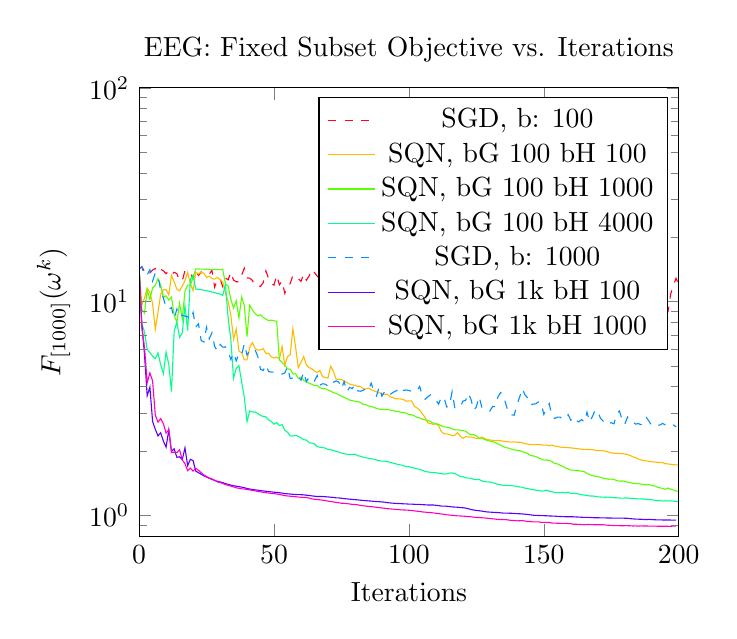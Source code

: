 % This file was created by matplotlib v0.1.0.
% Copyright (c) 2010--2014, Nico Schlömer <nico.schloemer@gmail.com>
% All rights reserved.
% 
% The lastest updates can be retrieved from
% 
% https://github.com/nschloe/matplotlib2tikz
% 
% where you can also submit bug reports and leavecomments.
% 
\begin{tikzpicture}

\definecolor{color1}{rgb}{1,0.728,0}
\definecolor{color0}{rgb}{1,0,0.16}
\definecolor{color3}{rgb}{0,1,0.548}
\definecolor{color2}{rgb}{0.36,1,0}
\definecolor{color5}{rgb}{0.355,0,1}
\definecolor{color4}{rgb}{0,0.562,1}
\definecolor{color6}{rgb}{1,0,0.75}

\begin{axis}[
title={EEG: Fixed Subset Objective vs. Iterations},
xlabel={Iterations},
ylabel={$F_{[1000]}(\omega^k)$},
xmin=0, xmax=200,
ymin=0.8, ymax=100,
ymode=log,
axis on top,
legend entries={{SGD, b: 100},{SQN, bG 100 bH 100},{SQN, bG 100 bH 1000},{SQN, bG 100 bH 4000},{SGD, b: 1000},{SQN, bG 1k bH 100},{SQN, bG 1k bH 1000}}
]
\addplot [color0, dashed]
coordinates {
(0,14.168)
(1,14.572)
(2.0,13.859)
(3,14.155)
(4,13.634)
(5,14.058)
(6.0,14.305)
(7,13.703)
(8,14.153)
(9.0,13.943)
(10,13.523)
(11,13.915)
(12,13.388)
(13,13.727)
(14,13.518)
(15,12.53)
(16,12.529)
(17,13.961)
(18,13.788)
(19,13.617)
(20,12.776)
(21,13.957)
(22,13.259)
(23,13.783)
(24,13.383)
(25,13.374)
(26,13.462)
(27,14.02)
(28,11.694)
(29,12.707)
(30,12.853)
(31,11.76)
(32,12.88)
(33,12.648)
(34,13.749)
(35,12.616)
(36,12.393)
(37,12.395)
(38,13.312)
(39,14.337)
(40,12.922)
(41,12.881)
(42,12.58)
(43,11.859)
(44,11.867)
(45,11.793)
(46,12.281)
(47,13.927)
(48,12.831)
(49,12.138)
(50,11.959)
(51,13.297)
(52,11.981)
(53,12.484)
(54,10.938)
(55,11.828)
(56,12.144)
(57,13.308)
(58,13.025)
(59,12.812)
(60,12.441)
(61,13.457)
(62,12.605)
(63,13.188)
(64,14.138)
(65,13.676)
(66,13.166)
(67,12.831)
(68,12.024)
(69,13.345)
(70,12.79)
(71,12.515)
(72,13.44)
(73,12.641)
(74,12.485)
(75,12.238)
(76,12.548)
(77,11.203)
(78,10.882)
(79,10.931)
(80,13.352)
(81,13.158)
(82,11.983)
(83,11.767)
(84,11.846)
(85,10.9)
(86,11.146)
(87,11.643)
(88,11.382)
(89,11.555)
(90,11.826)
(91,11.202)
(92,13.234)
(93,11.728)
(94,11.07)
(95,10.054)
(96,11.599)
(97,10.889)
(98,11.12)
(99,11.206)
(100,11.804)
(101,11.483)
(102,11.489)
(103,11.427)
(104,13.509)
(105,12.498)
(106,13.578)
(107,12.365)
(108,13.206)
(109,13.413)
(110,13.057)
(111,13.289)
(112,13.31)
(113,12.2)
(114,12.645)
(115,12.004)
(116,11.937)
(117,12.769)
(118,12.397)
(119,12.265)
(120,12.928)
(121,11.075)
(122,11.156)
(123,13.314)
(124,12.998)
(125,13.219)
(126,12.246)
(127,11.689)
(128,11.879)
(129,13.88)
(130,12.268)
(131,11.79)
(132,12.383)
(133,14.208)
(134,13.804)
(135,14.293)
(136,13.772)
(137,13.761)
(138,14.193)
(139,13.207)
(140,12.499)
(141,12.234)
(142,13.441)
(143,12.484)
(144,13.502)
(145,13.083)
(146,12.454)
(147,12.638)
(148,12.182)
(149,11.241)
(150,12.504)
(151,12.238)
(152,12.403)
(153,13.149)
(154,11.554)
(155,12.132)
(156,12.721)
(157,11.928)
(158,12.191)
(159,10.91)
(160,10.182)
(161,12.994)
(162,12.185)
(163,12.875)
(164,11.236)
(165,10.436)
(166,11.763)
(167,11.767)
(168,11.071)
(169,10.519)
(170,12.678)
(171,11.905)
(172,11.312)
(173,12.518)
(174,11.247)
(175,10.167)
(176,11.345)
(177,9.383)
(178,9.433)
(179,9.161)
(180,9.335)
(181,9.379)
(182,10.429)
(183,13.106)
(184,12.594)
(185,12.314)
(186,11.711)
(187,11.016)
(188,10.275)
(189,10.034)
(190,10.359)
(191,9.885)
(192,9.412)
(193,9.443)
(194,9.684)
(195,8.783)
(196,8.957)
(197,10.846)
(198,11.885)
(199,12.872)
(200,11.973)
(201,12.33)
(202,11.015)
(203,11.036)
(204,11.515)
(205,10.562)
(206,12.842)
(207,13.301)
(208,12.047)
(209,12.532)
(210,12.273)
(211,13.251)
(212,12.465)
(213,11.425)
(214,10.941)
(215,11.955)
(216,13.406)
(217,12.623)
(218,12.9)
(219,12.879)
(220,12.615)
(221,12.559)
(222,12.475)
(223,11.798)
(224,14.127)
(225,11.97)
(226,13.8)
(227,12.17)
(228,13.118)
(229,11.71)
(230,13.032)
(231,11.811)
(232,12.404)
(233,11.89)
(234,11.76)
(235,12.26)
(236,12.097)
(237,10.652)
(238,12.115)
(239,11.06)
(240,11.523)
(241,14.111)
(242,13.191)
(243,12.328)
(244,10.721)
(245,11.694)
(246,11.139)
(247,12.381)
(248,11.081)
(249,11.945)
(250,11.804)
(251,12.466)
(252,11.369)
(253,12.948)
(254,12.829)
(255,12.121)
(256,11.91)
(257,12.494)
(258,13.371)
(259,12.775)
(260,12.522)
(261,12.112)
(262,12.874)
(263,11.975)
(264,11.433)
(265,13.234)
(266,13.744)
(267,13.543)
(268,13.07)
(269,12.184)
(270,11.12)
(271,13.501)
(272,13.359)
(273,11.991)
(274,11.898)
(275,10.48)
(276,10.19)
(277,12.329)
(278,12.857)
(279,12.574)
(280,11.099)
(281,11.474)
(282,11.344)
(283,11.777)
(284,10.555)
(285,11.098)
(286,10.139)
(287,10.567)
(288,10.861)
(289,11.067)
(290,9.795)
(291,9.857)
(292,10.373)
(293,11.005)
(294,10.328)
(295,9.405)
(296,9.244)
(297,8.154)
(298,7.556)
(299,10.552)
(300,10.572)
(301,8.538)
(302,10.358)
(303,8.15)
(304,7.718)
(305,8.265)
(306,6.256)
(307,9.326)
(308,11.791)
(309,9.759)
(310,13.205)
(311,13.116)
(312,12.73)
(313,11.864)
(314,12.143)
(315,12.914)
(316,10.858)
(317,9.089)
(318,10.085)
(319,9.422)
(320,9.349)
(321,8.904)
(322,7.946)
(323,8.783)
(324,8.589)
(325,7.176)
(326,10.039)
(327,11.876)
(328,11.323)
(329,10.99)
(330,10.972)
(331,11.6)
(332,11.264)
(333,12.347)
(334,9.987)
(335,8.008)
(336,7.129)
(337,7.769)
(338,11.147)
(339,10.846)
(340,10.45)
(341,11.329)
(342,10.645)
(343,12.105)
(344,12.098)
(345,12.077)
(346,11.633)
(347,10.97)
(348,12.802)
(349,13.65)
(350,13.857)
(351,13.509)
(352,12.468)
(353,12.768)
(354,13.235)
(355,12.522)
(356,12.346)
(357,13.549)
(358,13.211)
(359,13.518)
(360,13.79)
(361,12.69)
(362,13.537)
(363,12.076)
(364,13.471)
(365,14.125)
(366,12.833)
(367,11.98)
(368,13.489)
(369,13.79)
(370,12.638)
(371,13.022)
(372,11.213)
(373,12.985)
(374,11.662)
(375,13.604)
(376,12.214)
(377,10.348)
(378,12.521)
(379,10.82)
(380,10.354)
(381,9.442)
(382,12.908)
(383,12.406)
(384,13.567)
(385,12.727)
(386,12.497)
(387,10.99)
(388,12.031)
(389,13.263)
(390,12.934)
(391,12.59)
(392,13.685)
(393,14.003)
(394,13.443)
(395,12.639)
(396,13.004)
(397,12.482)
(398,11.735)
(399,12.283)
(400,11.135)
(401,11.217)
(402,12.095)
(403,11.738)
(404,11.191)
(405,10.765)
(406,13.032)
(407,11.977)
(408,12.079)
(409,12.172)
(410,12.343)
(411,13.29)
(412,13.022)
(413,13.759)
(414,13.394)
(415,13.314)
(416,12.68)
(417,11.92)
(418,11.391)
(419,13.041)
(420,12.776)
(421,12.643)
(422,13.749)
(423,13.75)
(424,14.17)
(425,13.475)
(426,13.453)
(427,13.559)
(428,13.554)
(429,12.788)
(430,12.647)
(431,14.225)
(432,13.861)
(433,13.451)
(434,13.571)
(435,13.434)
(436,12.007)
(437,12.923)
(438,13.692)
(439,13.535)
(440,13.287)
(441,12.685)
(442,12.297)
(443,13.162)
(444,11.874)
(445,13.356)
(446,12.804)
(447,13.377)
(448,12.012)
(449,12.425)
(450,12.421)
(451,13.511)
(452,13.877)
(453,13.049)
(454,12.74)
(455,12.018)
(456,12.911)
(457,12.773)
(458,11.989)
(459,13.861)
(460,12.266)
(461,12.302)
(462,12.862)
(463,12.205)
(464,12.162)
(465,11.626)
(466,11.193)
(467,10.743)
(468,10.698)
(469,9.634)
(470,9.704)
(471,10.263)
(472,11.385)
(473,12.589)
(474,12.236)
(475,14.279)
(476,12.376)
(477,13.559)
(478,13.009)
(479,12.044)
(480,10.62)
(481,12.881)
(482,12.156)
(483,13.615)
(484,12.356)
(485,12.909)
(486,12.362)
(487,13.551)
(488,12.142)
(489,12.825)
(490,11.766)
(491,14.006)
(492,11.749)
(493,12.198)
(494,10.711)
(495,11.954)
(496,9.908)
(497,11.378)
(498,9.993)
(499,12.483)
(500,11.871)
(501,13.021)
(502,12.56)
(503,11.843)
(504,10.779)
(505,12.499)
(506,13.445)
(507,13.379)
(508,13.025)
(509,13.738)
(510,12.722)
(511,12.361)
(512,11.877)
(513,12.179)
(514,13.606)
(515,12.648)
(516,13.18)
(517,12.671)
(518,12.015)
(519,10.945)
(520,10.775)
(521,9.332)
(522,9.48)
(523,11.089)
(524,12.458)
(525,13.946)
(526,13.177)
(527,12.234)
(528,12.543)
(529,11.913)
(530,10.801)
(531,10.698)
(532,13.781)
(533,12.524)
(534,13.174)
(535,11.935)
(536,12.519)
(537,11.371)
(538,13.386)
(539,13.063)
(540,11.969)
(541,12.53)
(542,13.306)
(543,12.441)
(544,11.41)
(545,11.536)
(546,12.53)
(547,12.127)
(548,13.056)
(549,11.846)
(550,12.401)
(551,11.286)
(552,11.388)
(553,12.111)
(554,11.277)
(555,9.575)
(556,10.404)
(557,12.109)
(558,12.547)
(559,14.54)
(560,12.225)
(561,11.741)
(562,12.596)
(563,14.095)
(564,12.697)
(565,12.432)
(566,12.393)
(567,11.2)
(568,13.813)
(569,11.901)
(570,12.631)
(571,12.219)
(572,12.211)
(573,12.656)
(574,13.522)
(575,14.547)
(576,12.918)
(577,12.788)
(578,11.965)
(579,11.044)
(580,10.956)
(581,9.791)
(582,11.065)
(583,11.175)
(584,12.824)
(585,12.204)
(586,11.971)
(587,10.745)
(588,11.779)
(589,10.429)
(590,10.359)
(591,10.69)
(592,11.943)
(593,11.169)
(594,11.266)
(595,12.022)
(596,13.104)
(597,11.564)
(598,13.237)
(599,10.692)
(600,9.927)
(601,11.05)
(602,11.789)
(603,11.287)
(604,11.013)
(605,10.789)
(606,9.583)
(607,10.971)
(608,9.791)
(609,12.204)
(610,10.065)
(611,11.354)
(612,13.49)
(613,10.695)
(614,11.294)
(615,12.387)
(616,14.013)
(617,12.72)
(618,12.102)
(619,13.072)
(620,12.1)
(621,11.554)
(622,11.459)
(623,13.291)
(624,13.278)
(625,13.172)
(626,10.669)
(627,12.358)
(628,11.495)
(629,10.623)
(630,12.86)
(631,12.987)
(632,12.43)
(633,10.761)
(634,12.172)
(635,12.278)
(636,12.538)
(637,11.956)
(638,13.603)
(639,12.116)
(640,13.455)
(641,11.926)
(642,11.604)
(643,13.435)
(644,12.069)
(645,11.516)
(646,13.563)
(647,12.263)
(648,13.193)
(649,12.966)
(650,11.825)
(651,10.806)
(652,11.057)
(653,9.914)
(654,9.351)
(655,9.224)
(656,10.222)
(657,11.021)
(658,10.271)
(659,12.547)
(660,11.112)
(661,12.776)
(662,11.557)
(663,11.786)
(664,11.166)
(665,12.01)
(666,12.929)
(667,12.981)
(668,12.781)
(669,11.838)
(670,12.725)
(671,12.543)
(672,11.659)
(673,11.353)
(674,10.445)
(675,9.624)
(676,8.663)
(677,9.569)
(678,10.812)
(679,8.934)
(680,8.745)
(681,10.712)
(682,12.35)
(683,12.673)
(684,11.858)
(685,12.338)
(686,12.72)
(687,11.191)
(688,11.818)
(689,13.411)
(690,13.038)
(691,12.909)
(692,12.08)
(693,13.553)
(694,11.899)
(695,12.818)
(696,13.158)
(697,12.092)
(698,13.263)
(699,11.81)
(700,11.98)
(701,10.639)
(702,9.969)
(703,9.805)
(704,13.283)
(705,13.255)
(706,14.208)
(707,13.616)
(708,12.956)
(709,11.746)
(710,11.705)
(711,11.371)
(712,12.635)
(713,13.69)
(714,12.554)
(715,11.729)
(716,11.918)
(717,13.395)
(718,12.002)
(719,12.176)
(720,12.38)
(721,12.07)
(722,12.228)
(723,12.756)
(724,12.013)
(725,12.217)
(726,12.343)
(727,13.054)
(728,11.867)
(729,12.738)
(730,13.243)
(731,13.381)
(732,12.82)
(733,12.715)
(734,11.258)
(735,11.673)
(736,12.975)
(737,11.48)
(738,12.982)
(739,12.257)
(740,13.445)
(741,12.659)
(742,12.218)
(743,14.639)
(744,12.802)
(745,12.299)
(746,12.108)
(747,11.694)
(748,11.307)
(749,11.779)
(750,13.458)
(751,13.29)
(752,13.234)
(753,12.09)
(754,12.158)
(755,13.158)
(756,12.696)
(757,12.975)
(758,12.874)
(759,13.509)
(760,13.684)
(761,13.054)
(762,12.409)
(763,11.952)
(764,14.209)
(765,12.707)
(766,13.824)
(767,12.515)
(768,13.591)
(769,12.761)
(770,12.052)
(771,11.806)
(772,12.93)
(773,14.521)
(774,14.103)
(775,12.966)
(776,12.999)
(777,13.12)
(778,13.419)
(779,12.812)
(780,14.058)
(781,13.061)
(782,12.393)
(783,12.277)
(784,11.246)
(785,12.783)
(786,11.531)
(787,13.39)
(788,13.345)
(789,12.676)
(790,11.666)
(791,13.499)
(792,13.124)
(793,13.261)
(794,12.783)
(795,12.967)
(796,13.42)
(797,12.35)
(798,11.764)
(799,10.806)
(800,10.867)
(801,12.505)
(802,14.187)
(803,12.613)
(804,13.509)
(805,12.688)
(806,13.244)
(807,12.372)
(808,12.286)
(809,12.376)
(810,11.556)
(811,11.64)
(812,11.558)
(813,11.1)
(814,12.581)
(815,12.302)
(816,12.52)
(817,12.275)
(818,13.345)
(819,11.584)
(820,11.981)
(821,12.551)
(822,12.701)
(823,13.345)
(824,12.461)
(825,11.806)
(826,10.8)
(827,13.35)
(828,12.781)
(829,11.774)
(830,10.956)
(831,10.925)
(832,12.554)
(833,13.474)
(834,13.133)
(835,14.292)
(836,12.905)
(837,12.738)
(838,11.236)
(839,11.496)
(840,13.282)
(841,13.404)
(842,12.589)
(843,12.905)
(844,11.917)
(845,12.883)
(846,12.65)
(847,12.437)
(848,12.042)
(849,12.816)
(850,11.981)
(851,11.09)
(852,11.232)
(853,11.239)
(854,10.326)
(855,9.16)
(856,9.137)
(857,7.687)
(858,11.18)
(859,9.234)
(860,8.273)
(861,8.645)
(862,9.549)
(863,12.613)
(864,12.811)
(865,12.238)
(866,13.037)
(867,13.783)
(868,12.382)
(869,10.479)
(870,9.824)
(871,10.904)
(872,11.58)
(873,13.193)
(874,12.509)
(875,13.804)
(876,12.712)
(877,12.642)
(878,11.46)
(879,11.127)
(880,11.99)
(881,11.509)
(882,12.469)
(883,12.06)
(884,12.665)
(885,11.359)
(886,12.002)
(887,13.25)
(888,13.569)
(889,12.912)
(890,13.491)
(891,11.126)
(892,11.537)
(893,12.399)
(894,12.136)
(895,12.391)
(896,12.155)
(897,10.595)
(898,12.325)
(899,12.34)
(900,13.312)
(901,14.182)
(902,13.68)
(903,12.686)
(904,11.202)
(905,10.836)
(906,12.674)
(907,13.203)
(908,10.917)
(909,11.249)
(910,12.401)
(911,13.186)
(912,11.751)
(913,11.401)
(914,10.776)
(915,11.373)
(916,9.948)
(917,11.043)
(918,10.6)
(919,13.017)
(920,12.045)
(921,11.057)
(922,10.036)
(923,9.301)
(924,11.269)
(925,11.15)
(926,10.487)
(927,10.816)
(928,10.951)
(929,12.659)
(930,10.667)
(931,10.525)
(932,10.686)
(933,12.088)
(934,12.79)
(935,11.846)
(936,13.687)
(937,13.029)
(938,11.842)
(939,12.588)
(940,13.17)
(941,13.491)
(942,12.654)
(943,11.968)
(944,12.567)
(945,11.664)
(946,12.801)
(947,13.428)
(948,14.066)
(949,13.61)
(950,14.689)
(951,14.032)
(952,12.83)
(953,12.971)
(954,12.883)
(955,12.092)
(956,11.854)
(957,12.226)
(958,13.296)
(959,13.322)
(960,13.177)
(961,12.482)
(962,12.141)
(963,12.704)
(964,12.875)
(965,11.835)
(966,12.6)
(967,12.139)
(968,11.854)
(969,11.984)
(970,13.407)
(971,12.294)
(972,13.095)
(973,12.537)
(974,13.205)
(975,12.304)
(976,13.241)
(977,13.039)
(978,12.073)
(979,10.942)
(980,13.112)
(981,11.865)
(982,12.186)
(983,11.938)
(984,10.225)
(985,15.403)
(986,14.607)
(987,13.353)
(988,11.806)
(989,11.818)
(990,11.275)
(991,9.997)
(992,12.501)
(993,12.02)
(994,14.299)
(995,13.974)
(996,12.794)
(997,15.05)
(998,13.372)
(999,13.955)
(1000,13.176)
(1001,12.077)
(1002,11.601)
(1003,13.595)
(1004,12.106)
(1005,12.47)
(1006,13.255)
(1007,12.161)
(1008,11.745)
(1009,12.321)
(1010,11.194)
(1011,11.006)
(1012,11.673)
(1013,10.012)
(1014,10.411)
(1015,10.608)
(1016,7.982)
(1017,9.418)
(1018,9.145)
(1019,12.848)
(1020,11.369)
(1021,13.207)
(1022,11.943)
(1023,11.76)
(1024,13.349)
(1025,12.599)
(1026,12.572)
(1027,11.861)
(1028,9.691)
(1029,13.739)
(1030,12.953)
(1031,12.461)
(1032,11.697)
(1033,10.374)
(1034,9.924)
(1035,9.478)
(1036,10.885)
(1037,10.565)
(1038,8.471)
(1039,9.68)
(1040,8.555)
(1041,9.192)
(1042,8.39)
(1043,6.976)
(1044,8.348)
(1045,7.18)
(1046,7.512)
(1047,6.927)
(1048,8.876)
(1049,7.916)
(1050,7.994)
(1051,7.024)
(1052,5.691)
(1053,6.203)
(1054,7.7)
(1055,6.734)
(1056,8.36)
(1057,10.33)
(1058,13.925)
(1059,13.04)
(1060,11.825)
(1061,10.329)
(1062,10.959)
(1063,9.748)
(1064,9.794)
(1065,12.047)
(1066,10.748)
(1067,11.002)
(1068,10.154)
(1069,10.063)
(1070,12.102)
(1071,11.508)
(1072,11.3)
(1073,10.551)
(1074,7.676)
(1075,8.152)
(1076,8.992)
(1077,8.571)
(1078,8.114)
(1079,9.046)
(1080,7.641)
(1081,7.919)
(1082,8.08)
(1083,8.095)
(1084,7.423)
(1085,6.716)
(1086,8.322)
(1087,6.329)
(1088,5.261)
(1089,4.594)
(1090,5.589)
(1091,5.177)
(1092,5.071)
(1093,5.237)
(1094,4.165)
(1095,3.339)
(1096,3.959)
(1097,3.426)
(1098,3.083)
(1099,2.748)
(1100,3.019)
(1101,2.456)
(1102,2.638)
(1103,2.302)
(1104,2.181)
(1105,2.563)
(1106,3.249)
(1107,2.681)
(1108,3.076)
(1109,3.989)
(1110,2.469)
(1111,4.05)
(1112,3.717)
(1113,3.782)
(1114,3.49)
(1115,3.214)
(1116,3.368)
(1117,4.157)
(1118,3.021)
(1119,2.099)
(1120,2.225)
(1121,2.424)
(1122,3.007)
(1123,2.464)
(1124,3.248)
(1125,2.857)
(1126,2.577)
(1127,2.954)
(1128,2.064)
(1129,1.823)
(1130,1.682)
(1131,1.841)
(1132,1.686)
(1133,2.282)
(1134,2.689)
(1135,3.055)
(1136,2.892)
(1137,2.559)
(1138,2.781)
(1139,2.986)
(1140,3.873)
(1141,2.73)
(1142,1.832)
(1143,2.307)
(1144,1.938)
(1145,3.289)
(1146,2.539)
(1147,3.207)
(1148,3.071)
(1149,2.561)
(1150,3.5)
(1151,3.749)
(1152,7.173)
(1153,6.498)
(1154,7.567)
(1155,4.392)
(1156,3.451)
(1157,3.277)
(1158,3.263)
(1159,2.65)
(1160,3.367)
(1161,4.324)
(1162,4.633)
(1163,5.02)
(1164,4.949)
(1165,6.372)
(1166,6.803)
(1167,5.926)
(1168,5.167)
(1169,6.437)
(1170,4.95)
(1171,5.597)
(1172,8.526)
(1173,8.218)
(1174,8.714)
(1175,7.083)
(1176,12.745)
(1177,10.618)
(1178,11.978)
(1179,13.592)
(1180,11.581)
(1181,11.223)
(1182,10.227)
(1183,11.167)
(1184,13.244)
(1185,11.567)
(1186,13.421)
(1187,12.526)
(1188,13.075)
(1189,12.238)
(1190,11.061)
(1191,12.158)
(1192,11.325)
(1193,12.742)
(1194,12.307)
(1195,12.065)
(1196,11.877)
(1197,12.572)
(1198,11.048)
(1199,12.407)
(1200,10.997)
(1201,11.52)
(1202,10.644)
(1203,13.473)
(1204,13.069)
(1205,12.773)
(1206,13.186)
(1207,12.803)
(1208,12.685)
(1209,13.693)
(1210,11.513)
(1211,11.892)
(1212,12.466)
(1213,11.334)
(1214,10.561)
(1215,11.314)
(1216,12.627)
(1217,10.912)
(1218,9.96)
(1219,12.653)
(1220,10.052)
(1221,10.104)
(1222,10.302)
(1223,9.893)
(1224,12.182)
(1225,12.041)
(1226,13.015)
(1227,12.438)
(1228,11.999)
(1229,11.369)
(1230,10.891)
(1231,11.563)
(1232,12.206)
(1233,13.706)
(1234,12.601)
(1235,10.912)
(1236,11.553)
(1237,11.587)
(1238,11.76)
(1239,13.763)
(1240,12.724)
(1241,13.248)
(1242,13.047)
(1243,11.082)
(1244,10.707)
(1245,11.313)
(1246,12.725)
(1247,12.886)
(1248,12.27)
(1249,13.839)
(1250,13.515)
(1251,13.116)
(1252,13.259)
(1253,12.149)
(1254,14.082)
(1255,12.603)
(1256,13.244)
(1257,13.039)
(1258,11.775)
(1259,12.775)
(1260,11.571)
(1261,12.892)
(1262,12.568)
(1263,11.83)
(1264,12.736)
(1265,11.812)
(1266,13.888)
(1267,11.816)
(1268,12.69)
(1269,13.062)
(1270,13.552)
(1271,12.723)
(1272,12.349)
(1273,12.558)
(1274,12.598)
(1275,12.428)
(1276,11.604)
(1277,12.293)
(1278,12.164)
(1279,11.573)
(1280,12.491)
(1281,11.524)
(1282,10.636)
(1283,9.784)
(1284,9.495)
(1285,9.923)
(1286,9.406)
(1287,10.216)
(1288,9.34)
(1289,11.313)
(1290,9.844)
(1291,8.993)
(1292,11.668)
(1293,12.429)
(1294,13.653)
(1295,12.773)
(1296,12.681)
(1297,12.622)
(1298,13.085)
(1299,13.061)
(1300,12.8)
(1301,12.003)
(1302,12.878)
(1303,12.118)
(1304,10.881)
(1305,10.75)
(1306,10.096)
(1307,10.1)
(1308,9.683)
(1309,10.251)
(1310,9.653)
(1311,11.791)
(1312,11.448)
(1313,10.707)
(1314,10.121)
(1315,11.162)
(1316,12.054)
(1317,11.802)
(1318,11.766)
(1319,13.651)
(1320,11.913)
(1321,12.276)
(1322,12.734)
(1323,12.097)
(1324,11.359)
(1325,13.272)
(1326,12.343)
(1327,12.026)
(1328,11.225)
(1329,12.334)
(1330,11.221)
(1331,11.338)
(1332,12.034)
(1333,11.731)
(1334,11.1)
(1335,10.484)
(1336,11.991)
(1337,10.116)
(1338,11.117)
(1339,13.018)
(1340,13.368)
(1341,11.486)
(1342,13.308)
(1343,13.023)
(1344,11.588)
(1345,11.577)
(1346,13.098)
(1347,13.876)
(1348,14.292)
(1349,13.641)
(1350,12.167)
(1351,12.594)
(1352,11.089)
(1353,11.976)
(1354,12.205)
(1355,13.192)
(1356,13.941)
(1357,13.813)
(1358,12.268)
(1359,13.265)
(1360,12.109)
(1361,12.181)
(1362,13.138)
(1363,12.309)
(1364,11.24)
(1365,12.093)
(1366,11.164)
(1367,11.756)
(1368,14.214)
(1369,13.538)
(1370,12.277)
(1371,11.696)
(1372,13.564)
(1373,12.779)
(1374,11.882)
(1375,12.958)
(1376,12.592)
(1377,12.299)
(1378,11.212)
(1379,11.224)
(1380,12.342)
(1381,11.137)
(1382,10.404)
(1383,11.006)
(1384,10.621)
(1385,10.646)
(1386,10.112)
(1387,11.068)
(1388,11.612)
(1389,12.025)
(1390,10.557)
(1391,10.104)
(1392,11.191)
(1393,12.935)
(1394,12.114)
(1395,10.589)
(1396,10.872)
(1397,10.723)
(1398,11.51)
(1399,9.681)
(1400,9.752)
(1401,10.632)
(1402,9.314)
(1403,11.132)
(1404,12.657)
(1405,12.914)
(1406,11.657)
(1407,13.689)
(1408,13.072)
(1409,12.815)
(1410,11.989)
(1411,12.446)
(1412,11.41)
(1413,10.932)
(1414,13.013)
(1415,13.391)
(1416,12.838)
(1417,14.11)
(1418,12.128)
(1419,13.459)
(1420,13.407)
(1421,13.273)
(1422,12.225)
(1423,12.254)
(1424,13.475)
(1425,12.203)
(1426,12.838)
(1427,12.218)
(1428,12.008)
(1429,11.406)
(1430,11.976)
(1431,13.429)
(1432,13.438)
(1433,14.453)
(1434,13.792)
(1435,12.612)
(1436,12.075)
(1437,12.49)
(1438,11.976)
(1439,14.306)
(1440,12.569)
(1441,12.099)
(1442,13.729)
(1443,13.351)
(1444,11.816)
(1445,12.356)
(1446,12.619)
(1447,11.845)
(1448,10.828)
(1449,10.27)
(1450,10.098)
(1451,13.264)
(1452,11.995)
(1453,13.378)
(1454,12.303)
(1455,12.145)
(1456,11.687)
(1457,12.689)
(1458,13.376)
(1459,13.553)
(1460,12.065)
(1461,12.347)
(1462,12.013)
(1463,10.327)
(1464,12.547)
(1465,13.231)
(1466,13.206)
(1467,13.106)
(1468,12.196)
(1469,11.425)
(1470,13.026)
(1471,12.21)
(1472,10.564)
(1473,11.94)
(1474,10.971)
(1475,11.102)
(1476,10.787)
(1477,11.356)
(1478,11.242)
(1479,10.582)
(1480,10.878)
(1481,8.959)
(1482,12.695)
(1483,11.966)
(1484,11.699)
(1485,11.576)
(1486,12.046)
(1487,10.028)
(1488,10.013)
(1489,11.025)
(1490,13.665)
(1491,12.566)
(1492,12.521)
(1493,13.383)
(1494,12.875)
(1495,11.224)
(1496,13.103)
(1497,13.566)
(1498,12.942)
(1499,12.643)
(1500,12.534)
(1501,12.103)
(1502,10.821)
(1503,12.554)
(1504,11.577)
(1505,12.15)
(1506,12.193)
(1507,12.198)
(1508,11.406)
(1509,13.25)
(1510,10.009)
(1511,13.041)
(1512,13.189)
(1513,11.779)
(1514,13.954)
(1515,13.222)
(1516,12.109)
(1517,12.262)
(1518,12.602)
(1519,12.708)
(1520,12.17)
(1521,12.083)
(1522,10.729)
(1523,13.102)
(1524,12.858)
(1525,10.937)
(1526,12.061)
(1527,11.008)
(1528,10.869)
(1529,12.797)
(1530,12.345)
(1531,13.113)
(1532,11.512)
(1533,11.153)
(1534,10.626)
(1535,12.786)
(1536,12.226)
(1537,11.244)
(1538,12.048)
(1539,13.27)
(1540,11.315)
(1541,12.538)
(1542,13.741)
(1543,13.062)
(1544,12.577)
(1545,11.533)
(1546,12.425)
(1547,13.173)
(1548,13.301)
(1549,12.344)
(1550,13.339)
(1551,12.838)
(1552,12.246)
(1553,11.127)
(1554,11.16)
(1555,11.995)
(1556,13.003)
(1557,12.324)
(1558,13.201)
(1559,12.095)
(1560,10.74)
(1561,10.309)
(1562,11.541)
(1563,11.589)
(1564,13.435)
(1565,12.035)
(1566,12.889)
(1567,12.125)
(1568,13.043)
(1569,13.294)
(1570,12.81)
(1571,13.114)
(1572,12.644)
(1573,13.172)
(1574,12.356)
(1575,12.701)
(1576,11.952)
(1577,12.98)
(1578,11.917)
(1579,11.923)
(1580,10.876)
(1581,11.547)
(1582,10.76)
(1583,10.716)
(1584,11.534)
(1585,11.149)
(1586,12.363)
(1587,14.719)
(1588,13.017)
(1589,13.484)
(1590,12.556)
(1591,12.056)
(1592,10.95)
(1593,11.941)
(1594,13.289)
(1595,11.728)
(1596,12.202)
(1597,11.224)
(1598,12.127)
(1599,11.252)
(1600,11.756)
(1601,10.32)
(1602,11.733)
(1603,9.554)
(1604,11.331)
(1605,12.053)
(1606,12.12)
(1607,12.68)
(1608,13.388)
(1609,11.935)
(1610,11.587)
(1611,11.447)
(1612,10.248)
(1613,10.759)
(1614,13.3)
(1615,12.431)
(1616,13.107)
(1617,13.432)
(1618,12.745)
(1619,11.869)
(1620,11.442)
(1621,12.583)
(1622,13.977)
(1623,13.734)
(1624,13.219)
(1625,11.985)
(1626,13.586)
(1627,12.984)
(1628,12.044)
(1629,10.865)
(1630,10.652)
(1631,12.7)
(1632,13.078)
(1633,12.24)
(1634,11.471)
(1635,10.724)
(1636,10.826)
(1637,11.389)
(1638,11.141)
(1639,12.779)
(1640,12.522)
(1641,13.559)
(1642,13.486)
(1643,13.415)
(1644,12.367)
(1645,14.116)
(1646,14.143)
(1647,13.048)
(1648,13.549)
(1649,13.563)
(1650,13.854)
(1651,12.829)
(1652,12.583)
(1653,12.916)
(1654,13.377)
(1655,13.174)
(1656,12.499)
(1657,13.033)
(1658,13.933)
(1659,12.813)
(1660,13.074)
(1661,11.698)
(1662,12.081)
(1663,12.703)
(1664,13.267)
(1665,13.097)
(1666,12.902)
(1667,13.27)
(1668,13.757)
(1669,13.811)
(1670,13.304)
(1671,12.736)
(1672,12.953)
(1673,12.509)
(1674,14.479)
(1675,13.548)
(1676,12.749)
(1677,12.946)
(1678,12.145)
(1679,12.932)
(1680,11.714)
(1681,11.899)
(1682,13.035)
(1683,12.475)
(1684,11.437)
(1685,13.517)
(1686,11.919)
(1687,12.801)
(1688,11.666)
(1689,12.366)
(1690,11.987)
(1691,11.331)
(1692,11.773)
(1693,13.133)
(1694,12.744)
(1695,12.638)
(1696,12.186)
(1697,13.513)
(1698,12.391)
(1699,13.156)
(1700,12.652)
(1701,11.468)
(1702,13.397)
(1703,12.367)
(1704,11.998)
(1705,12.518)
(1706,12.5)
(1707,12.023)
(1708,12.913)
(1709,12.489)
(1710,12.191)
(1711,12.414)
(1712,13.155)
(1713,12.414)
(1714,12.104)
(1715,11.56)
(1716,10.447)
(1717,11.31)
(1718,12.474)
(1719,11.985)
(1720,12.228)
(1721,11.705)
(1722,11.61)
(1723,11.958)
(1724,12.486)
(1725,12.631)
(1726,11.04)
(1727,10.133)
(1728,9.725)
(1729,11.181)
(1730,12.492)
(1731,11.484)
(1732,9.98)
(1733,9.391)
(1734,10.381)
(1735,9.949)
(1736,11.041)
(1737,10.282)
(1738,13.768)
(1739,11.942)
(1740,11.467)
(1741,10.75)
(1742,10.123)
(1743,10.315)
(1744,10.298)
(1745,11.561)
(1746,10.948)
(1747,10.94)
(1748,12.152)
(1749,11.138)
(1750,10.342)
(1751,10.621)
(1752,10.322)
(1753,10.165)
(1754,11.054)
(1755,11.464)
(1756,11.669)
(1757,12.068)
(1758,11.687)
(1759,10.594)
(1760,12.817)
(1761,12.19)
(1762,12.194)
(1763,12.734)
(1764,11.479)
(1765,11.442)
(1766,12.635)
(1767,13.609)
(1768,13.578)
(1769,13.183)
(1770,13.516)
(1771,12.634)
(1772,11.868)
(1773,11.347)
(1774,11.007)
(1775,13.479)
(1776,13.142)
(1777,12.793)
(1778,11.634)
(1779,12.431)
(1780,12.549)
(1781,11.216)
(1782,11.006)
(1783,12.401)
(1784,12.472)
(1785,12.279)
(1786,13.006)
(1787,13.263)
(1788,11.319)
(1789,12.143)
(1790,11.432)
(1791,12.123)
(1792,12.419)
(1793,12.499)
(1794,10.588)
(1795,10.368)
(1796,10.512)
(1797,11.957)
(1798,12.679)
(1799,13.612)
(1800,11.995)
(1801,12.389)
(1802,13.049)
(1803,11.94)
(1804,11.315)
(1805,10.691)
(1806,9.393)
(1807,11.043)
(1808,10.408)
(1809,9.525)
(1810,9.799)
(1811,11.756)
(1812,11.337)
(1813,10.188)
(1814,8.527)
(1815,8.112)
(1816,8.973)
(1817,12.368)
(1818,11.816)
(1819,12.018)
(1820,11.442)
(1821,8.725)
(1822,7.712)
(1823,10.886)
(1824,10.454)
(1825,10.205)
(1826,10.191)
(1827,8.819)
(1828,12.884)
(1829,12.45)
(1830,11.007)
(1831,11.424)
(1832,9.571)
(1833,10.136)
(1834,9.089)
(1835,9.758)
(1836,10.408)
(1837,12.706)
(1838,12.496)
(1839,13.19)
(1840,12.883)
(1841,11.911)
(1842,13.102)
(1843,12.719)
(1844,13.02)
(1845,13.395)
(1846,11.743)
(1847,12.814)
(1848,11.483)
(1849,11.293)
(1850,12.381)
(1851,13.653)
(1852,12.258)
(1853,12.593)
(1854,11.83)
(1855,10.34)
(1856,11.734)
(1857,10.304)
(1858,10.801)
(1859,9.842)
(1860,11.05)
(1861,9.883)
(1862,11.635)
(1863,11.913)
(1864,11.366)
(1865,10.156)
(1866,12.096)
(1867,12.159)
(1868,12.385)
(1869,13.385)
(1870,12.445)
(1871,11.98)
(1872,11.98)
(1873,10.75)
(1874,12.407)
(1875,11.675)
(1876,11.437)
(1877,11.578)
(1878,10.075)
(1879,11.89)
(1880,12.436)
(1881,12.358)
(1882,13.842)
(1883,11.966)
(1884,13.054)
(1885,12.94)
(1886,13.803)
(1887,13.729)
(1888,12.419)
(1889,12.708)
(1890,14.297)
(1891,13.204)
(1892,12.642)
(1893,11.985)
(1894,10.943)
(1895,13.313)
(1896,12.326)
(1897,11.464)
(1898,11.728)
(1899,11.766)
(1900,11.373)
(1901,12.648)
(1902,12.955)
(1903,11.886)
(1904,12.612)
(1905,10.881)
(1906,10.222)
(1907,12.566)
(1908,13.263)
(1909,12.555)
(1910,12.934)
(1911,12.862)
(1912,12.445)
(1913,11.313)
(1914,13.39)
(1915,14.016)
(1916,13.461)
(1917,13.411)
(1918,14.182)
(1919,14.034)
(1920,13.073)
(1921,12.61)
(1922,13.395)
(1923,13.195)
(1924,13.07)
(1925,12.724)
(1926,11.847)
(1927,12.684)
(1928,11.574)
(1929,10.678)
(1930,10.206)
(1931,10.361)
(1932,9.585)
(1933,9.371)
(1934,10.691)
(1935,9.093)
(1936,10.11)
(1937,9.262)
(1938,9.491)
(1939,8.548)
(1940,7.952)
(1941,8.095)
(1942,7.562)
(1943,8.127)
(1944,10.05)
(1945,13.562)
(1946,12.066)
(1947,13.042)
(1948,11.827)
(1949,11.237)
(1950,10.327)
(1951,10.73)
(1952,12.646)
(1953,11.849)
(1954,10.755)
(1955,14.051)
(1956,13.025)
(1957,11.568)
(1958,10.49)
(1959,10.695)
(1960,11.284)
(1961,9.539)
(1962,10.87)
(1963,10.611)
(1964,13.471)
(1965,12.732)
(1966,12.906)
(1967,11.731)
(1968,10.001)
(1969,9.4)
(1970,12.471)
(1971,12.284)
(1972,11.773)
(1973,11.96)
(1974,11.669)
(1975,12.616)
(1976,11.747)
(1977,11.53)
(1978,12.522)
(1979,11.943)
(1980,11.941)
(1981,11.658)
(1982,11.93)
(1983,12.235)
(1984,12.71)
(1985,10.965)
(1986,10.046)
(1987,10.225)
(1988,13.763)
(1989,11.618)
(1990,11.849)
(1991,12.769)
(1992,13.165)
(1993,13.277)
(1994,12.044)
(1995,11.305)
(1996,12.615)
(1997,11.589)
(1998,11.166)
(1999,11.585)

};
\addplot [color1]
coordinates {
(0,14.168)
(1,9.649)
(2.0,10.387)
(3,11.568)
(4,11.059)
(5,9.799)
(6.0,7.42)
(7,8.929)
(8,10.826)
(9.0,11.373)
(10,11.386)
(11,10.752)
(12,13.263)
(13,12.393)
(14,11.446)
(15,11.234)
(16,11.861)
(17,12.527)
(18,13.72)
(19,12.119)
(20,11.27)
(21,13.712)
(22,13.493)
(23,13.756)
(24,13.567)
(25,12.992)
(26,13.16)
(27,12.827)
(28,12.757)
(29,12.985)
(30,12.688)
(31,12.384)
(32,10.999)
(33,10.034)
(34,8.646)
(35,6.678)
(36,7.452)
(37,5.869)
(38,5.773)
(39,5.349)
(40,5.343)
(41,6.089)
(42,6.439)
(43,6.038)
(44,5.931)
(45,5.951)
(46,6.034)
(47,5.723)
(48,5.739)
(49,5.517)
(50,5.445)
(51,5.513)
(52,5.389)
(53,6.166)
(54,5.051)
(55,5.534)
(56,5.65)
(57,7.48)
(58,6.131)
(59,4.906)
(60,5.203)
(61,5.541)
(62,5.061)
(63,4.916)
(64,4.858)
(65,4.735)
(66,4.667)
(67,4.768)
(68,4.461)
(69,4.415)
(70,4.397)
(71,4.994)
(72,4.731)
(73,4.342)
(74,4.334)
(75,4.317)
(76,4.25)
(77,4.191)
(78,4.114)
(79,4.085)
(80,4.063)
(81,4.023)
(82,4.019)
(83,3.913)
(84,3.907)
(85,3.945)
(86,3.88)
(87,3.829)
(88,3.788)
(89,3.744)
(90,3.724)
(91,3.675)
(92,3.693)
(93,3.59)
(94,3.562)
(95,3.517)
(96,3.513)
(97,3.504)
(98,3.485)
(99,3.423)
(100,3.437)
(101,3.435)
(102,3.242)
(103,3.184)
(104,3.114)
(105,2.988)
(106,2.876)
(107,2.707)
(108,2.693)
(109,2.668)
(110,2.68)
(111,2.632)
(112,2.469)
(113,2.412)
(114,2.406)
(115,2.394)
(116,2.358)
(117,2.37)
(118,2.441)
(119,2.348)
(120,2.294)
(121,2.338)
(122,2.33)
(123,2.326)
(124,2.316)
(125,2.287)
(126,2.291)
(127,2.328)
(128,2.292)
(129,2.267)
(130,2.255)
(131,2.247)
(132,2.241)
(133,2.242)
(134,2.236)
(135,2.223)
(136,2.215)
(137,2.209)
(138,2.203)
(139,2.21)
(140,2.202)
(141,2.2)
(142,2.189)
(143,2.169)
(144,2.156)
(145,2.146)
(146,2.144)
(147,2.148)
(148,2.145)
(149,2.141)
(150,2.133)
(151,2.136)
(152,2.121)
(153,2.135)
(154,2.112)
(155,2.105)
(156,2.09)
(157,2.082)
(158,2.081)
(159,2.076)
(160,2.071)
(161,2.064)
(162,2.058)
(163,2.049)
(164,2.042)
(165,2.039)
(166,2.037)
(167,2.034)
(168,2.031)
(169,2.021)
(170,2.012)
(171,2.011)
(172,2.008)
(173,1.996)
(174,1.98)
(175,1.963)
(176,1.956)
(177,1.951)
(178,1.948)
(179,1.946)
(180,1.939)
(181,1.926)
(182,1.908)
(183,1.881)
(184,1.865)
(185,1.836)
(186,1.824)
(187,1.804)
(188,1.801)
(189,1.791)
(190,1.783)
(191,1.779)
(192,1.772)
(193,1.768)
(194,1.768)
(195,1.746)
(196,1.744)
(197,1.734)
(198,1.728)
(199,1.725)
(200,1.718)
(201,1.703)
(202,1.692)
(203,1.682)
(204,1.675)
(205,1.659)
(206,1.657)
(207,1.649)
(208,1.647)
(209,1.638)
(210,1.631)
(211,1.628)
(212,1.609)
(213,1.596)
(214,1.585)
(215,1.577)
(216,1.566)
(217,1.554)
(218,1.539)
(219,1.536)
(220,1.524)
(221,1.519)
(222,1.508)
(223,1.493)
(224,1.481)
(225,1.474)
(226,1.467)
(227,1.464)
(228,1.452)
(229,1.449)
(230,1.45)
(231,1.446)
(232,1.436)
(233,1.435)
(234,1.41)
(235,1.395)
(236,1.39)
(237,1.379)
(238,1.378)
(239,1.381)
(240,1.37)
(241,1.366)
(242,1.352)
(243,1.35)
(244,1.339)
(245,1.323)
(246,1.322)
(247,1.324)
(248,1.316)
(249,1.308)
(250,1.3)
(251,1.295)
(252,1.289)
(253,1.289)
(254,1.288)
(255,1.288)
(256,1.284)
(257,1.28)
(258,1.28)
(259,1.272)
(260,1.265)
(261,1.262)
(262,1.258)
(263,1.246)
(264,1.237)
(265,1.233)
(266,1.228)
(267,1.228)
(268,1.219)
(269,1.214)
(270,1.21)
(271,1.207)
(272,1.191)
(273,1.188)
(274,1.181)
(275,1.173)
(276,1.171)
(277,1.169)
(278,1.163)
(279,1.155)
(280,1.147)
(281,1.14)
(282,1.131)
(283,1.13)
(284,1.114)
(285,1.111)
(286,1.102)
(287,1.102)
(288,1.096)
(289,1.098)
(290,1.089)
(291,1.085)
(292,1.082)
(293,1.08)
(294,1.075)
(295,1.072)
(296,1.07)
(297,1.069)
(298,1.07)
(299,1.068)
(300,1.066)
(301,1.066)
(302,1.062)
(303,1.067)
(304,1.06)
(305,1.058)
(306,1.057)
(307,1.053)
(308,1.054)
(309,1.062)
(310,1.043)
(311,1.038)
(312,1.036)
(313,1.035)
(314,1.032)
(315,1.032)
(316,1.031)
(317,1.031)
(318,1.029)
(319,1.026)
(320,1.025)
(321,1.018)
(322,1.016)
(323,1.014)
(324,1.015)
(325,1.014)
(326,1.016)
(327,1.019)
(328,1.02)
(329,1.016)
(330,1.017)
(331,1.018)
(332,1.022)
(333,1.021)
(334,1.02)
(335,1.019)
(336,1.018)
(337,1.018)
(338,1.013)
(339,1.012)
(340,1.012)
(341,1.011)
(342,1.012)
(343,1.013)
(344,1.015)
(345,1.019)
(346,1.012)
(347,1.01)
(348,1.015)
(349,1.017)
(350,1.017)
(351,1.015)
(352,1.014)
(353,1.016)
(354,1.014)
(355,1.018)
(356,1.022)
(357,1.017)
(358,1.016)
(359,1.027)
(360,1.029)
(361,1.034)
(362,1.032)
(363,1.032)
(364,1.032)
(365,1.029)
(366,1.026)
(367,1.023)
(368,1.019)
(369,1.019)
(370,1.019)
(371,1.019)
(372,1.021)
(373,1.019)
(374,1.019)
(375,1.018)
(376,1.016)
(377,1.017)
(378,1.017)
(379,1.014)
(380,1.011)
(381,1.014)
(382,1.011)
(383,1.008)
(384,1.005)
(385,1.0)
(386,0.999)
(387,1.002)
(388,1.0)
(389,1.001)
(390,1.002)
(391,0.998)
(392,0.997)
(393,0.997)
(394,0.997)
(395,0.996)
(396,0.996)
(397,0.996)
(398,0.995)
(399,0.994)
(400,0.993)
(401,0.992)
(402,0.991)
(403,0.992)
(404,0.992)
(405,0.991)
(406,0.992)
(407,0.992)
(408,0.992)
(409,0.99)
(410,0.992)
(411,0.992)
(412,0.989)
(413,0.984)
(414,0.986)
(415,0.985)
(416,0.983)
(417,0.98)
(418,0.982)
(419,0.983)
(420,0.979)
(421,0.977)
(422,0.972)
(423,0.972)
(424,0.98)
(425,0.984)
(426,0.978)
(427,0.988)
(428,0.968)
(429,0.966)
(430,0.967)
(431,0.971)
(432,0.971)
(433,0.972)
(434,0.974)
(435,0.973)
(436,0.971)
(437,0.969)
(438,0.967)
(439,0.966)
(440,0.964)
(441,0.964)
(442,0.963)
(443,0.963)
(444,0.962)
(445,0.964)
(446,0.969)
(447,0.969)
(448,0.968)
(449,0.969)
(450,0.969)
(451,0.971)
(452,0.971)
(453,0.974)
(454,0.973)
(455,0.969)
(456,0.97)
(457,0.973)
(458,0.965)
(459,0.961)
(460,0.958)
(461,0.963)
(462,0.964)
(463,0.96)
(464,0.957)
(465,0.955)
(466,0.957)
(467,0.961)
(468,0.96)
(469,0.96)
(470,0.954)
(471,0.954)
(472,0.956)
(473,0.951)
(474,0.951)
(475,0.945)
(476,0.942)
(477,0.941)
(478,0.94)
(479,0.942)
(480,0.941)
(481,0.941)
(482,0.94)
(483,0.939)
(484,0.939)
(485,0.939)
(486,0.937)
(487,0.937)
(488,0.939)
(489,0.937)
(490,0.937)
(491,0.937)
(492,0.934)
(493,0.934)
(494,0.936)
(495,0.935)
(496,0.936)
(497,0.937)
(498,0.935)
(499,0.935)
(500,0.933)
(501,0.931)
(502,0.93)
(503,0.93)
(504,0.93)
(505,0.928)
(506,0.929)
(507,0.929)
(508,0.927)
(509,0.927)
(510,0.928)
(511,0.928)
(512,0.926)
(513,0.927)
(514,0.928)
(515,0.928)
(516,0.927)
(517,0.926)
(518,0.925)
(519,0.924)
(520,0.925)
(521,0.925)
(522,0.925)
(523,0.924)
(524,0.921)
(525,0.922)
(526,0.92)
(527,0.918)
(528,0.921)
(529,0.922)
(530,0.924)
(531,0.924)
(532,0.929)
(533,0.927)
(534,0.927)
(535,0.926)
(536,0.923)
(537,0.92)
(538,0.929)
(539,0.926)
(540,0.92)
(541,0.921)
(542,0.92)
(543,0.915)
(544,0.915)
(545,0.915)
(546,0.914)
(547,0.913)
(548,0.911)
(549,0.912)
(550,0.914)
(551,0.913)
(552,0.912)
(553,0.912)
(554,0.914)
(555,0.913)
(556,0.911)
(557,0.91)
(558,0.911)
(559,0.911)
(560,0.914)
(561,0.919)
(562,0.917)
(563,0.916)
(564,0.914)
(565,0.912)
(566,0.909)
(567,0.908)
(568,0.905)
(569,0.907)
(570,0.904)
(571,0.902)
(572,0.902)
(573,0.902)
(574,0.902)
(575,0.9)
(576,0.9)
(577,0.9)
(578,0.902)
(579,0.903)
(580,0.903)
(581,0.903)
(582,0.905)
(583,0.905)
(584,0.903)
(585,0.906)
(586,0.908)
(587,0.906)
(588,0.904)
(589,0.903)
(590,0.902)
(591,0.9)
(592,0.899)
(593,0.899)
(594,0.898)
(595,0.898)
(596,0.899)
(597,0.897)
(598,0.898)
(599,0.899)
(600,0.898)
(601,0.897)
(602,0.897)
(603,0.897)
(604,0.898)
(605,0.897)
(606,0.896)
(607,0.895)
(608,0.895)
(609,0.895)
(610,0.894)
(611,0.892)
(612,0.893)
(613,0.893)
(614,0.892)
(615,0.892)
(616,0.891)
(617,0.892)
(618,0.893)
(619,0.891)
(620,0.892)
(621,0.89)
(622,0.891)
(623,0.89)
(624,0.89)
(625,0.892)
(626,0.894)
(627,0.895)
(628,0.893)
(629,0.89)
(630,0.889)
(631,0.888)
(632,0.888)
(633,0.888)
(634,0.888)
(635,0.887)
(636,0.887)
(637,0.888)
(638,0.888)
(639,0.887)
(640,0.886)
(641,0.887)
(642,0.887)
(643,0.884)
(644,0.883)
(645,0.883)
(646,0.88)
(647,0.88)
(648,0.878)
(649,0.878)
(650,0.879)
(651,0.876)
(652,0.876)
(653,0.874)
(654,0.877)
(655,0.878)
(656,0.881)
(657,0.881)
(658,0.881)
(659,0.876)
(660,0.875)
(661,0.875)
(662,0.876)
(663,0.878)
(664,0.879)
(665,0.88)
(666,0.881)
(667,0.883)
(668,0.881)
(669,0.882)
(670,0.881)
(671,0.879)
(672,0.877)
(673,0.876)
(674,0.876)
(675,0.877)
(676,0.879)
(677,0.876)
(678,0.875)
(679,0.875)
(680,0.874)
(681,0.874)
(682,0.878)
(683,0.879)
(684,0.879)
(685,0.877)
(686,0.879)
(687,0.879)
(688,0.877)
(689,0.877)
(690,0.872)
(691,0.869)
(692,0.869)
(693,0.87)
(694,0.869)
(695,0.869)
(696,0.868)
(697,0.867)
(698,0.867)
(699,0.866)
(700,0.866)
(701,0.865)
(702,0.865)
(703,0.867)
(704,0.867)
(705,0.864)
(706,0.867)
(707,0.865)
(708,0.866)
(709,0.863)
(710,0.862)
(711,0.861)
(712,0.86)
(713,0.861)
(714,0.864)
(715,0.86)
(716,0.86)
(717,0.861)
(718,0.86)
(719,0.863)
(720,0.86)
(721,0.86)
(722,0.859)
(723,0.86)
(724,0.861)
(725,0.862)
(726,0.86)
(727,0.861)
(728,0.864)
(729,0.864)
(730,0.863)
(731,0.862)
(732,0.862)
(733,0.862)
(734,0.861)
(735,0.861)
(736,0.861)
(737,0.86)
(738,0.86)
(739,0.86)
(740,0.862)
(741,0.861)
(742,0.86)
(743,0.861)
(744,0.861)
(745,0.861)
(746,0.862)
(747,0.865)
(748,0.864)
(749,0.867)
(750,0.868)
(751,0.868)
(752,0.867)
(753,0.868)
(754,0.868)
(755,0.868)
(756,0.869)
(757,0.868)
(758,0.869)
(759,0.866)
(760,0.866)
(761,0.865)
(762,0.863)
(763,0.863)
(764,0.864)
(765,0.865)
(766,0.867)
(767,0.865)
(768,0.864)
(769,0.864)
(770,0.865)
(771,0.865)
(772,0.867)
(773,0.867)
(774,0.867)
(775,0.867)
(776,0.865)
(777,0.866)
(778,0.867)
(779,0.866)
(780,0.867)
(781,0.866)
(782,0.867)
(783,0.868)
(784,0.866)
(785,0.863)
(786,0.86)
(787,0.86)
(788,0.861)
(789,0.86)
(790,0.859)
(791,0.858)
(792,0.857)
(793,0.857)
(794,0.855)
(795,0.857)
(796,0.857)
(797,0.857)
(798,0.858)
(799,0.858)
(800,0.858)
(801,0.858)
(802,0.857)
(803,0.857)
(804,0.861)
(805,0.859)
(806,0.855)
(807,0.855)
(808,0.853)
(809,0.852)
(810,0.852)
(811,0.852)
(812,0.85)
(813,0.852)
(814,0.852)
(815,0.852)
(816,0.852)
(817,0.852)
(818,0.851)
(819,0.852)
(820,0.852)
(821,0.853)
(822,0.853)
(823,0.853)
(824,0.852)
(825,0.851)
(826,0.852)
(827,0.853)
(828,0.85)
(829,0.849)
(830,0.849)
(831,0.849)
(832,0.849)
(833,0.85)
(834,0.848)
(835,0.847)
(836,0.847)
(837,0.846)
(838,0.846)
(839,0.846)
(840,0.845)
(841,0.845)
(842,0.845)
(843,0.845)
(844,0.846)
(845,0.844)
(846,0.845)
(847,0.844)
(848,0.844)
(849,0.842)
(850,0.843)
(851,0.846)
(852,0.846)
(853,0.845)
(854,0.845)
(855,0.843)
(856,0.842)
(857,0.845)
(858,0.843)
(859,0.843)
(860,0.841)
(861,0.838)
(862,0.838)
(863,0.836)
(864,0.835)
(865,0.834)
(866,0.834)
(867,0.834)
(868,0.832)
(869,0.83)
(870,0.828)
(871,0.828)
(872,0.828)
(873,0.829)
(874,0.828)
(875,0.827)
(876,0.828)
(877,0.828)
(878,0.829)
(879,0.827)
(880,0.826)
(881,0.827)
(882,0.827)
(883,0.827)
(884,0.827)
(885,0.828)
(886,0.827)
(887,0.826)
(888,0.828)
(889,0.827)
(890,0.826)
(891,0.825)
(892,0.826)
(893,0.825)
(894,0.824)
(895,0.824)
(896,0.823)
(897,0.826)
(898,0.826)
(899,0.824)
(900,0.824)
(901,0.824)
(902,0.824)
(903,0.824)
(904,0.823)
(905,0.822)
(906,0.822)
(907,0.821)
(908,0.821)
(909,0.821)
(910,0.822)
(911,0.823)
(912,0.821)
(913,0.824)
(914,0.825)
(915,0.827)
(916,0.826)
(917,0.83)
(918,0.827)
(919,0.826)
(920,0.829)
(921,0.829)
(922,0.828)
(923,0.828)
(924,0.829)
(925,0.828)
(926,0.829)
(927,0.828)
(928,0.826)
(929,0.826)
(930,0.824)
(931,0.824)
(932,0.823)
(933,0.823)
(934,0.822)
(935,0.821)
(936,0.823)
(937,0.822)
(938,0.824)
(939,0.822)
(940,0.822)
(941,0.823)
(942,0.822)
(943,0.822)
(944,0.822)
(945,0.822)
(946,0.821)
(947,0.821)
(948,0.821)
(949,0.82)
(950,0.82)
(951,0.821)
(952,0.819)
(953,0.82)
(954,0.82)
(955,0.82)
(956,0.82)
(957,0.82)
(958,0.819)
(959,0.819)
(960,0.818)
(961,0.818)
(962,0.817)
(963,0.816)
(964,0.815)
(965,0.815)
(966,0.814)
(967,0.813)
(968,0.815)
(969,0.815)
(970,0.814)
(971,0.815)
(972,0.815)
(973,0.815)
(974,0.815)
(975,0.814)
(976,0.812)
(977,0.813)
(978,0.814)
(979,0.814)
(980,0.814)
(981,0.815)
(982,0.816)
(983,0.814)
(984,0.814)
(985,0.814)
(986,0.816)
(987,0.817)
(988,0.815)
(989,0.814)
(990,0.814)
(991,0.812)
(992,0.812)
(993,0.812)
(994,0.812)
(995,0.811)
(996,0.812)
(997,0.811)
(998,0.811)
(999,0.812)
(1000,0.812)
(1001,0.813)
(1002,0.811)
(1003,0.81)
(1004,0.814)
(1005,0.81)
(1006,0.807)
(1007,0.806)
(1008,0.805)
(1009,0.805)
(1010,0.805)
(1011,0.804)
(1012,0.804)
(1013,0.803)
(1014,0.804)
(1015,0.803)
(1016,0.802)
(1017,0.804)
(1018,0.807)
(1019,0.808)
(1020,0.805)
(1021,0.803)
(1022,0.802)
(1023,0.801)
(1024,0.801)
(1025,0.802)
(1026,0.802)
(1027,0.804)
(1028,0.805)
(1029,0.805)
(1030,0.805)
(1031,0.804)
(1032,0.803)
(1033,0.8)
(1034,0.799)
(1035,0.797)
(1036,0.798)
(1037,0.797)
(1038,0.798)
(1039,0.797)
(1040,0.798)
(1041,0.797)
(1042,0.796)
(1043,0.796)
(1044,0.795)
(1045,0.796)
(1046,0.798)
(1047,0.797)
(1048,0.799)
(1049,0.802)
(1050,0.803)
(1051,0.8)
(1052,0.801)
(1053,0.8)
(1054,0.798)
(1055,0.798)
(1056,0.798)
(1057,0.798)
(1058,0.798)
(1059,0.796)
(1060,0.796)
(1061,0.795)
(1062,0.795)
(1063,0.794)
(1064,0.796)
(1065,0.794)
(1066,0.794)
(1067,0.794)
(1068,0.794)
(1069,0.794)
(1070,0.793)
(1071,0.794)
(1072,0.794)
(1073,0.794)
(1074,0.794)
(1075,0.794)
(1076,0.795)
(1077,0.797)
(1078,0.796)
(1079,0.796)
(1080,0.795)
(1081,0.793)
(1082,0.794)
(1083,0.795)
(1084,0.794)
(1085,0.794)
(1086,0.794)
(1087,0.795)
(1088,0.795)
(1089,0.794)
(1090,0.794)
(1091,0.795)
(1092,0.795)
(1093,0.795)
(1094,0.794)
(1095,0.793)
(1096,0.794)
(1097,0.799)
(1098,0.803)
(1099,0.8)
(1100,0.797)
(1101,0.797)
(1102,0.798)
(1103,0.798)
(1104,0.798)
(1105,0.797)
(1106,0.797)
(1107,0.796)
(1108,0.794)
(1109,0.795)
(1110,0.795)
(1111,0.794)
(1112,0.795)
(1113,0.793)
(1114,0.793)
(1115,0.792)
(1116,0.791)
(1117,0.789)
(1118,0.79)
(1119,0.791)
(1120,0.792)
(1121,0.792)
(1122,0.791)
(1123,0.792)
(1124,0.794)
(1125,0.793)
(1126,0.791)
(1127,0.792)
(1128,0.792)
(1129,0.792)
(1130,0.792)
(1131,0.791)
(1132,0.791)
(1133,0.792)
(1134,0.792)
(1135,0.791)
(1136,0.791)
(1137,0.791)
(1138,0.791)
(1139,0.792)
(1140,0.793)
(1141,0.792)
(1142,0.791)
(1143,0.791)
(1144,0.791)
(1145,0.791)
(1146,0.796)
(1147,0.797)
(1148,0.8)
(1149,0.801)
(1150,0.8)
(1151,0.798)
(1152,0.799)
(1153,0.799)
(1154,0.799)
(1155,0.798)
(1156,0.795)
(1157,0.795)
(1158,0.796)
(1159,0.8)
(1160,0.798)
(1161,0.797)
(1162,0.797)
(1163,0.796)
(1164,0.794)
(1165,0.797)
(1166,0.796)
(1167,0.8)
(1168,0.797)
(1169,0.797)
(1170,0.797)
(1171,0.798)
(1172,0.798)
(1173,0.799)
(1174,0.799)
(1175,0.8)
(1176,0.797)
(1177,0.797)
(1178,0.795)
(1179,0.796)
(1180,0.795)
(1181,0.794)
(1182,0.794)
(1183,0.793)
(1184,0.792)
(1185,0.792)
(1186,0.792)
(1187,0.792)
(1188,0.792)
(1189,0.791)
(1190,0.791)
(1191,0.79)
(1192,0.789)
(1193,0.789)
(1194,0.788)
(1195,0.79)
(1196,0.788)
(1197,0.787)
(1198,0.787)
(1199,0.787)
(1200,0.787)
(1201,0.789)
(1202,0.788)
(1203,0.789)
(1204,0.79)
(1205,0.792)
(1206,0.793)
(1207,0.79)
(1208,0.788)
(1209,0.789)
(1210,0.789)
(1211,0.788)
(1212,0.787)
(1213,0.788)
(1214,0.788)
(1215,0.787)
(1216,0.789)
(1217,0.788)
(1218,0.787)
(1219,0.789)
(1220,0.788)
(1221,0.79)
(1222,0.79)
(1223,0.788)
(1224,0.787)
(1225,0.786)
(1226,0.788)
(1227,0.786)
(1228,0.784)
(1229,0.785)
(1230,0.783)
(1231,0.784)
(1232,0.784)
(1233,0.783)
(1234,0.784)
(1235,0.783)
(1236,0.784)
(1237,0.782)
(1238,0.784)
(1239,0.781)
(1240,0.78)
(1241,0.78)
(1242,0.78)
(1243,0.779)
(1244,0.779)
(1245,0.778)
(1246,0.781)
(1247,0.78)
(1248,0.782)
(1249,0.781)
(1250,0.781)
(1251,0.781)
(1252,0.782)
(1253,0.781)
(1254,0.78)
(1255,0.781)
(1256,0.781)
(1257,0.78)
(1258,0.781)
(1259,0.781)
(1260,0.78)
(1261,0.782)
(1262,0.781)
(1263,0.781)
(1264,0.78)
(1265,0.781)
(1266,0.781)
(1267,0.779)
(1268,0.78)
(1269,0.78)
(1270,0.78)
(1271,0.78)
(1272,0.779)
(1273,0.777)
(1274,0.778)
(1275,0.778)
(1276,0.779)
(1277,0.779)
(1278,0.778)
(1279,0.776)
(1280,0.777)
(1281,0.777)
(1282,0.778)
(1283,0.778)
(1284,0.778)
(1285,0.777)
(1286,0.778)
(1287,0.78)
(1288,0.782)
(1289,0.783)
(1290,0.782)
(1291,0.78)
(1292,0.781)
(1293,0.781)
(1294,0.781)
(1295,0.78)
(1296,0.78)
(1297,0.779)
(1298,0.778)
(1299,0.781)
(1300,0.781)
(1301,0.781)
(1302,0.781)
(1303,0.781)
(1304,0.781)
(1305,0.781)
(1306,0.78)
(1307,0.781)
(1308,0.78)
(1309,0.78)
(1310,0.78)
(1311,0.78)
(1312,0.78)
(1313,0.78)
(1314,0.78)
(1315,0.779)
(1316,0.779)
(1317,0.779)
(1318,0.779)
(1319,0.778)
(1320,0.779)
(1321,0.78)
(1322,0.779)
(1323,0.78)
(1324,0.78)
(1325,0.78)
(1326,0.779)
(1327,0.78)
(1328,0.78)
(1329,0.78)
(1330,0.779)
(1331,0.778)
(1332,0.779)
(1333,0.78)
(1334,0.779)
(1335,0.779)
(1336,0.779)
(1337,0.779)
(1338,0.78)
(1339,0.781)
(1340,0.782)
(1341,0.781)
(1342,0.781)
(1343,0.781)
(1344,0.78)
(1345,0.78)
(1346,0.78)
(1347,0.78)
(1348,0.78)
(1349,0.781)
(1350,0.78)
(1351,0.777)
(1352,0.778)
(1353,0.778)
(1354,0.78)
(1355,0.78)
(1356,0.78)
(1357,0.78)
(1358,0.779)
(1359,0.778)
(1360,0.777)
(1361,0.775)
(1362,0.776)
(1363,0.776)
(1364,0.776)
(1365,0.775)
(1366,0.776)
(1367,0.777)
(1368,0.778)
(1369,0.777)
(1370,0.778)
(1371,0.777)
(1372,0.777)
(1373,0.777)
(1374,0.778)
(1375,0.777)
(1376,0.778)
(1377,0.777)
(1378,0.778)
(1379,0.779)
(1380,0.779)
(1381,0.778)
(1382,0.781)
(1383,0.778)
(1384,0.775)
(1385,0.776)
(1386,0.774)
(1387,0.772)
(1388,0.772)
(1389,0.772)
(1390,0.768)
(1391,0.769)
(1392,0.768)
(1393,0.769)
(1394,0.769)
(1395,0.769)
(1396,0.771)
(1397,0.771)
(1398,0.77)
(1399,0.769)
(1400,0.769)
(1401,0.769)
(1402,0.769)
(1403,0.769)
(1404,0.768)
(1405,0.768)
(1406,0.769)
(1407,0.768)
(1408,0.768)
(1409,0.769)
(1410,0.769)
(1411,0.769)
(1412,0.768)
(1413,0.771)
(1414,0.771)
(1415,0.771)
(1416,0.773)
(1417,0.774)
(1418,0.773)
(1419,0.773)
(1420,0.771)
(1421,0.774)
(1422,0.777)
(1423,0.776)
(1424,0.775)
(1425,0.774)
(1426,0.775)
(1427,0.775)
(1428,0.774)
(1429,0.773)
(1430,0.771)
(1431,0.77)
(1432,0.77)
(1433,0.771)
(1434,0.772)
(1435,0.772)
(1436,0.772)
(1437,0.772)
(1438,0.771)
(1439,0.771)
(1440,0.772)
(1441,0.773)
(1442,0.771)
(1443,0.77)
(1444,0.768)
(1445,0.766)
(1446,0.769)
(1447,0.768)
(1448,0.768)
(1449,0.77)
(1450,0.768)
(1451,0.768)
(1452,0.767)
(1453,0.767)
(1454,0.767)
(1455,0.767)
(1456,0.766)
(1457,0.765)
(1458,0.764)
(1459,0.764)
(1460,0.763)
(1461,0.764)
(1462,0.765)
(1463,0.766)
(1464,0.766)
(1465,0.766)
(1466,0.766)
(1467,0.766)
(1468,0.765)
(1469,0.765)
(1470,0.767)
(1471,0.766)
(1472,0.765)
(1473,0.765)
(1474,0.766)
(1475,0.766)
(1476,0.766)
(1477,0.766)
(1478,0.767)
(1479,0.767)
(1480,0.767)
(1481,0.767)
(1482,0.773)
(1483,0.77)
(1484,0.766)
(1485,0.766)
(1486,0.763)
(1487,0.766)
(1488,0.763)
(1489,0.766)
(1490,0.768)
(1491,0.771)
(1492,0.771)
(1493,0.771)
(1494,0.772)
(1495,0.772)
(1496,0.769)
(1497,0.769)
(1498,0.77)
(1499,0.77)

};
\addplot [color2]
coordinates {
(0,14.168)
(1,9.219)
(2.0,8.838)
(3,11.378)
(4,10.242)
(5,11.6)
(6.0,11.932)
(7,12.819)
(8,11.968)
(9.0,10.447)
(10,10.647)
(11,10.179)
(12,10.516)
(13,8.636)
(14,7.997)
(15,9.84)
(16,8.311)
(17,11.182)
(18,11.941)
(19,11.95)
(20,12.978)
(21,14.238)
(22,14.225)
(23,14.196)
(24,14.196)
(25,14.178)
(26,14.143)
(27,14.138)
(28,14.144)
(29,14.12)
(30,14.117)
(31,14.142)
(32,12.108)
(33,11.857)
(34,10.247)
(35,9.325)
(36,10.09)
(37,8.392)
(38,10.516)
(39,9.578)
(40,6.869)
(41,9.63)
(42,9.13)
(43,8.804)
(44,8.58)
(45,8.68)
(46,8.449)
(47,8.286)
(48,8.154)
(49,8.198)
(50,8.147)
(51,8.081)
(52,5.338)
(53,5.193)
(54,5.061)
(55,4.85)
(56,4.831)
(57,4.587)
(58,4.602)
(59,4.373)
(60,4.437)
(61,4.29)
(62,4.221)
(63,4.15)
(64,4.11)
(65,4.053)
(66,4.062)
(67,3.958)
(68,3.919)
(69,3.915)
(70,3.859)
(71,3.819)
(72,3.754)
(73,3.726)
(74,3.668)
(75,3.622)
(76,3.568)
(77,3.522)
(78,3.463)
(79,3.448)
(80,3.419)
(81,3.412)
(82,3.38)
(83,3.312)
(84,3.296)
(85,3.254)
(86,3.238)
(87,3.203)
(88,3.168)
(89,3.141)
(90,3.139)
(91,3.131)
(92,3.136)
(93,3.113)
(94,3.099)
(95,3.073)
(96,3.068)
(97,3.035)
(98,3.031)
(99,3.012)
(100,2.961)
(101,2.959)
(102,2.923)
(103,2.877)
(104,2.859)
(105,2.82)
(106,2.799)
(107,2.783)
(108,2.747)
(109,2.708)
(110,2.685)
(111,2.671)
(112,2.628)
(113,2.598)
(114,2.588)
(115,2.574)
(116,2.542)
(117,2.517)
(118,2.514)
(119,2.506)
(120,2.494)
(121,2.481)
(122,2.422)
(123,2.386)
(124,2.388)
(125,2.356)
(126,2.295)
(127,2.302)
(128,2.267)
(129,2.247)
(130,2.229)
(131,2.214)
(132,2.197)
(133,2.162)
(134,2.134)
(135,2.097)
(136,2.075)
(137,2.066)
(138,2.043)
(139,2.025)
(140,2.019)
(141,2.012)
(142,1.992)
(143,1.97)
(144,1.95)
(145,1.911)
(146,1.9)
(147,1.888)
(148,1.861)
(149,1.838)
(150,1.815)
(151,1.818)
(152,1.809)
(153,1.789)
(154,1.753)
(155,1.743)
(156,1.719)
(157,1.697)
(158,1.668)
(159,1.653)
(160,1.629)
(161,1.631)
(162,1.62)
(163,1.619)
(164,1.611)
(165,1.602)
(166,1.575)
(167,1.552)
(168,1.535)
(169,1.528)
(170,1.521)
(171,1.508)
(172,1.494)
(173,1.488)
(174,1.477)
(175,1.48)
(176,1.476)
(177,1.455)
(178,1.448)
(179,1.451)
(180,1.445)
(181,1.433)
(182,1.425)
(183,1.414)
(184,1.411)
(185,1.409)
(186,1.403)
(187,1.393)
(188,1.391)
(189,1.396)
(190,1.38)
(191,1.375)
(192,1.357)
(193,1.347)
(194,1.338)
(195,1.327)
(196,1.344)
(197,1.328)
(198,1.316)
(199,1.302)
(200,1.298)
(201,1.298)
(202,1.286)
(203,1.283)
(204,1.271)
(205,1.263)
(206,1.265)
(207,1.258)
(208,1.26)
(209,1.254)
(210,1.249)
(211,1.248)
(212,1.242)
(213,1.237)
(214,1.233)
(215,1.228)
(216,1.222)
(217,1.224)
(218,1.219)
(219,1.213)
(220,1.205)
(221,1.207)
(222,1.2)
(223,1.196)
(224,1.194)
(225,1.194)
(226,1.192)
(227,1.192)
(228,1.194)
(229,1.189)
(230,1.181)
(231,1.182)
(232,1.174)
(233,1.167)
(234,1.161)
(235,1.159)
(236,1.156)
(237,1.149)
(238,1.147)
(239,1.141)
(240,1.14)
(241,1.138)
(242,1.13)
(243,1.125)
(244,1.119)
(245,1.114)
(246,1.113)
(247,1.109)
(248,1.105)
(249,1.104)
(250,1.099)
(251,1.096)
(252,1.098)
(253,1.097)
(254,1.089)
(255,1.084)
(256,1.078)
(257,1.076)
(258,1.075)
(259,1.069)
(260,1.065)
(261,1.061)
(262,1.068)
(263,1.057)
(264,1.046)
(265,1.038)
(266,1.04)
(267,1.038)
(268,1.035)
(269,1.036)
(270,1.033)
(271,1.031)
(272,1.03)
(273,1.025)
(274,1.026)
(275,1.021)
(276,1.018)
(277,1.015)
(278,1.015)
(279,1.011)
(280,1.011)
(281,1.008)
(282,1.009)
(283,1.007)
(284,1.006)
(285,1.004)
(286,1.004)
(287,1.004)
(288,1.005)
(289,1.01)
(290,1.006)
(291,1.003)
(292,1.003)
(293,1.004)
(294,1.002)
(295,1.002)
(296,1.001)
(297,0.999)
(298,0.999)
(299,1.001)
(300,1.0)
(301,1.0)
(302,0.996)
(303,0.997)
(304,0.995)
(305,0.994)
(306,0.992)
(307,0.992)
(308,0.99)
(309,0.989)
(310,0.987)
(311,0.989)
(312,0.987)
(313,0.984)
(314,0.979)
(315,0.973)
(316,0.97)
(317,0.969)
(318,0.966)
(319,0.965)
(320,0.967)
(321,0.964)
(322,0.963)
(323,0.959)
(324,0.958)
(325,0.955)
(326,0.954)
(327,0.951)
(328,0.948)
(329,0.945)
(330,0.947)
(331,0.951)
(332,0.951)
(333,0.95)
(334,0.946)
(335,0.941)
(336,0.944)
(337,0.945)
(338,0.945)
(339,0.945)
(340,0.943)
(341,0.943)
(342,0.943)
(343,0.937)
(344,0.934)
(345,0.933)
(346,0.933)
(347,0.931)
(348,0.931)
(349,0.93)
(350,0.929)
(351,0.925)
(352,0.928)
(353,0.926)
(354,0.929)
(355,0.934)
(356,0.93)
(357,0.931)
(358,0.93)
(359,0.932)
(360,0.93)
(361,0.933)
(362,0.928)
(363,0.929)
(364,0.924)
(365,0.92)
(366,0.918)
(367,0.914)
(368,0.916)
(369,0.915)
(370,0.915)
(371,0.913)
(372,0.913)
(373,0.91)
(374,0.912)
(375,0.912)
(376,0.909)
(377,0.906)
(378,0.905)
(379,0.906)
(380,0.907)
(381,0.904)
(382,0.903)
(383,0.902)
(384,0.905)
(385,0.899)
(386,0.9)
(387,0.903)
(388,0.906)
(389,0.9)
(390,0.899)
(391,0.895)
(392,0.895)
(393,0.895)
(394,0.892)
(395,0.89)
(396,0.89)
(397,0.891)
(398,0.891)
(399,0.892)
(400,0.89)
(401,0.89)
(402,0.89)
(403,0.888)
(404,0.889)
(405,0.888)
(406,0.886)
(407,0.887)
(408,0.89)
(409,0.888)
(410,0.891)
(411,0.89)
(412,0.89)
(413,0.888)
(414,0.886)
(415,0.885)
(416,0.884)
(417,0.886)
(418,0.886)
(419,0.885)
(420,0.883)
(421,0.883)
(422,0.882)
(423,0.883)
(424,0.886)
(425,0.882)
(426,0.882)
(427,0.883)
(428,0.881)
(429,0.881)
(430,0.88)
(431,0.875)
(432,0.875)
(433,0.876)
(434,0.878)
(435,0.88)
(436,0.879)
(437,0.88)
(438,0.879)
(439,0.88)
(440,0.882)
(441,0.879)
(442,0.882)
(443,0.882)
(444,0.883)
(445,0.881)
(446,0.881)
(447,0.881)
(448,0.877)
(449,0.876)
(450,0.877)
(451,0.877)
(452,0.877)
(453,0.878)
(454,0.877)
(455,0.878)
(456,0.878)
(457,0.88)
(458,0.881)
(459,0.881)
(460,0.879)
(461,0.877)
(462,0.877)
(463,0.878)
(464,0.876)
(465,0.876)
(466,0.877)
(467,0.882)
(468,0.883)
(469,0.878)
(470,0.878)
(471,0.882)
(472,0.883)
(473,0.882)
(474,0.88)
(475,0.881)
(476,0.88)
(477,0.879)
(478,0.88)
(479,0.878)
(480,0.878)
(481,0.878)
(482,0.877)
(483,0.876)
(484,0.876)
(485,0.875)
(486,0.875)
(487,0.876)
(488,0.876)
(489,0.876)
(490,0.877)
(491,0.878)
(492,0.882)
(493,0.88)
(494,0.875)
(495,0.871)
(496,0.874)
(497,0.875)
(498,0.874)
(499,0.873)
(500,0.869)
(501,0.872)
(502,0.87)
(503,0.873)
(504,0.874)
(505,0.878)
(506,0.873)
(507,0.871)
(508,0.869)
(509,0.869)
(510,0.871)
(511,0.87)
(512,0.87)
(513,0.869)
(514,0.865)
(515,0.866)
(516,0.866)
(517,0.865)
(518,0.867)
(519,0.865)
(520,0.862)
(521,0.862)
(522,0.862)
(523,0.861)
(524,0.861)
(525,0.86)
(526,0.859)
(527,0.859)
(528,0.858)
(529,0.858)
(530,0.858)
(531,0.858)
(532,0.857)
(533,0.857)
(534,0.858)
(535,0.858)
(536,0.856)
(537,0.856)
(538,0.855)
(539,0.854)
(540,0.853)
(541,0.854)
(542,0.854)
(543,0.852)
(544,0.852)
(545,0.851)
(546,0.851)
(547,0.851)
(548,0.851)
(549,0.853)
(550,0.852)
(551,0.853)
(552,0.852)
(553,0.853)
(554,0.852)
(555,0.852)
(556,0.851)
(557,0.852)
(558,0.852)
(559,0.85)
(560,0.85)
(561,0.851)
(562,0.852)
(563,0.852)
(564,0.851)
(565,0.85)
(566,0.85)
(567,0.852)
(568,0.853)
(569,0.856)
(570,0.855)
(571,0.855)
(572,0.856)
(573,0.857)
(574,0.856)
(575,0.857)
(576,0.857)
(577,0.856)
(578,0.857)
(579,0.856)
(580,0.857)
(581,0.858)
(582,0.857)
(583,0.856)
(584,0.856)
(585,0.855)
(586,0.855)
(587,0.854)
(588,0.853)
(589,0.853)
(590,0.853)
(591,0.852)
(592,0.853)
(593,0.854)
(594,0.854)
(595,0.857)
(596,0.856)
(597,0.856)
(598,0.856)
(599,0.856)
(600,0.856)
(601,0.856)
(602,0.857)
(603,0.856)
(604,0.858)
(605,0.856)
(606,0.855)
(607,0.854)
(608,0.853)
(609,0.855)
(610,0.855)
(611,0.854)
(612,0.854)
(613,0.854)
(614,0.854)
(615,0.854)
(616,0.853)
(617,0.852)
(618,0.851)
(619,0.851)
(620,0.853)
(621,0.852)
(622,0.852)
(623,0.852)
(624,0.852)
(625,0.851)
(626,0.85)
(627,0.849)
(628,0.849)
(629,0.85)
(630,0.849)
(631,0.849)
(632,0.849)
(633,0.848)
(634,0.847)
(635,0.846)
(636,0.846)
(637,0.847)
(638,0.847)
(639,0.846)
(640,0.847)
(641,0.848)
(642,0.846)
(643,0.847)
(644,0.848)
(645,0.849)
(646,0.849)
(647,0.849)
(648,0.848)
(649,0.85)
(650,0.852)
(651,0.851)
(652,0.849)
(653,0.85)
(654,0.849)
(655,0.851)
(656,0.849)
(657,0.849)
(658,0.849)
(659,0.847)
(660,0.846)
(661,0.847)
(662,0.845)
(663,0.845)
(664,0.845)
(665,0.846)
(666,0.845)
(667,0.846)
(668,0.846)
(669,0.848)
(670,0.849)
(671,0.851)
(672,0.852)
(673,0.853)
(674,0.852)
(675,0.852)
(676,0.853)
(677,0.852)
(678,0.852)
(679,0.853)
(680,0.854)
(681,0.854)
(682,0.853)
(683,0.853)
(684,0.853)
(685,0.853)
(686,0.853)
(687,0.853)
(688,0.853)
(689,0.855)
(690,0.857)
(691,0.857)
(692,0.857)
(693,0.854)
(694,0.853)
(695,0.854)
(696,0.855)
(697,0.854)
(698,0.853)
(699,0.853)
(700,0.85)
(701,0.852)
(702,0.853)
(703,0.853)
(704,0.854)
(705,0.85)
(706,0.849)
(707,0.849)
(708,0.849)
(709,0.849)
(710,0.848)
(711,0.847)
(712,0.847)
(713,0.846)
(714,0.846)
(715,0.845)
(716,0.846)
(717,0.847)
(718,0.847)
(719,0.848)
(720,0.849)
(721,0.849)
(722,0.847)
(723,0.852)
(724,0.851)
(725,0.849)
(726,0.847)
(727,0.848)
(728,0.85)
(729,0.849)
(730,0.85)
(731,0.85)
(732,0.851)
(733,0.853)
(734,0.852)
(735,0.851)
(736,0.85)
(737,0.852)
(738,0.849)
(739,0.849)
(740,0.849)
(741,0.845)
(742,0.843)
(743,0.845)
(744,0.846)
(745,0.845)
(746,0.844)
(747,0.843)
(748,0.842)
(749,0.843)
(750,0.842)
(751,0.841)
(752,0.841)
(753,0.841)
(754,0.842)
(755,0.841)
(756,0.84)
(757,0.841)
(758,0.839)
(759,0.84)
(760,0.84)
(761,0.839)
(762,0.84)
(763,0.84)
(764,0.838)
(765,0.838)
(766,0.836)
(767,0.835)
(768,0.834)
(769,0.833)
(770,0.834)
(771,0.834)
(772,0.833)
(773,0.834)
(774,0.837)
(775,0.834)
(776,0.834)
(777,0.833)
(778,0.837)
(779,0.837)
(780,0.838)
(781,0.836)
(782,0.837)
(783,0.835)
(784,0.836)
(785,0.835)
(786,0.836)
(787,0.836)
(788,0.836)
(789,0.835)
(790,0.835)
(791,0.837)
(792,0.837)
(793,0.838)
(794,0.837)
(795,0.838)
(796,0.835)
(797,0.838)
(798,0.836)
(799,0.83)
(800,0.83)
(801,0.828)
(802,0.828)
(803,0.828)
(804,0.828)
(805,0.827)
(806,0.827)
(807,0.827)
(808,0.828)
(809,0.829)
(810,0.829)
(811,0.829)
(812,0.829)
(813,0.829)
(814,0.829)
(815,0.829)
(816,0.828)
(817,0.829)
(818,0.829)
(819,0.83)
(820,0.83)
(821,0.829)
(822,0.832)
(823,0.832)
(824,0.833)
(825,0.832)
(826,0.832)
(827,0.832)
(828,0.833)
(829,0.833)
(830,0.832)
(831,0.833)
(832,0.832)
(833,0.831)
(834,0.83)
(835,0.829)
(836,0.829)
(837,0.829)
(838,0.828)
(839,0.828)
(840,0.828)
(841,0.83)
(842,0.829)
(843,0.829)
(844,0.829)
(845,0.829)
(846,0.829)
(847,0.829)
(848,0.829)
(849,0.83)
(850,0.829)
(851,0.828)
(852,0.827)
(853,0.828)
(854,0.827)
(855,0.827)
(856,0.828)
(857,0.829)
(858,0.827)
(859,0.827)
(860,0.826)
(861,0.826)
(862,0.828)
(863,0.828)
(864,0.827)
(865,0.827)
(866,0.826)
(867,0.825)
(868,0.825)
(869,0.824)
(870,0.824)
(871,0.824)
(872,0.824)
(873,0.824)
(874,0.825)
(875,0.825)
(876,0.823)
(877,0.824)
(878,0.824)
(879,0.824)
(880,0.823)
(881,0.823)
(882,0.823)
(883,0.823)
(884,0.824)
(885,0.824)
(886,0.824)
(887,0.825)
(888,0.824)
(889,0.825)
(890,0.825)
(891,0.823)
(892,0.823)
(893,0.824)
(894,0.823)
(895,0.825)
(896,0.826)
(897,0.824)
(898,0.821)
(899,0.821)
(900,0.82)
(901,0.82)
(902,0.82)
(903,0.818)
(904,0.817)
(905,0.818)
(906,0.818)
(907,0.821)
(908,0.823)
(909,0.824)
(910,0.824)
(911,0.822)
(912,0.822)
(913,0.822)
(914,0.822)
(915,0.821)
(916,0.82)
(917,0.819)
(918,0.819)
(919,0.82)
(920,0.819)
(921,0.818)
(922,0.816)
(923,0.816)
(924,0.816)
(925,0.815)
(926,0.815)
(927,0.816)
(928,0.816)
(929,0.816)
(930,0.816)
(931,0.816)
(932,0.816)
(933,0.816)
(934,0.818)
(935,0.817)
(936,0.817)
(937,0.82)
(938,0.818)
(939,0.819)
(940,0.818)
(941,0.821)
(942,0.821)
(943,0.82)
(944,0.818)
(945,0.817)
(946,0.818)
(947,0.82)
(948,0.818)
(949,0.817)
(950,0.818)
(951,0.819)
(952,0.818)
(953,0.818)
(954,0.819)
(955,0.822)
(956,0.823)
(957,0.821)
(958,0.821)
(959,0.822)
(960,0.823)
(961,0.824)
(962,0.823)
(963,0.823)
(964,0.822)
(965,0.822)
(966,0.821)
(967,0.82)
(968,0.819)
(969,0.819)
(970,0.818)
(971,0.817)
(972,0.817)
(973,0.819)
(974,0.819)
(975,0.818)
(976,0.817)
(977,0.817)
(978,0.817)
(979,0.817)
(980,0.817)
(981,0.815)
(982,0.815)
(983,0.816)
(984,0.817)
(985,0.817)
(986,0.818)
(987,0.817)
(988,0.819)
(989,0.818)
(990,0.818)
(991,0.819)
(992,0.818)
(993,0.818)
(994,0.817)
(995,0.818)
(996,0.816)
(997,0.814)
(998,0.815)
(999,0.815)

};
\addplot [color3]
coordinates {
(0,14.168)
(1,7.886)
(2.0,7.226)
(3,5.959)
(4,5.787)
(5,5.56)
(6.0,5.415)
(7,5.758)
(8,5.073)
(9.0,4.605)
(10,5.812)
(11,5.088)
(12,3.8)
(13,7.266)
(14,8.018)
(15,6.807)
(16,7.143)
(17,9.57)
(18,7.331)
(19,12.721)
(20,13.319)
(21,11.452)
(22,11.409)
(23,11.375)
(24,11.329)
(25,11.261)
(26,11.19)
(27,11.088)
(28,11.026)
(29,10.918)
(30,10.853)
(31,10.694)
(32,12.048)
(33,8.384)
(34,6.655)
(35,4.386)
(36,4.868)
(37,5.026)
(38,4.222)
(39,3.569)
(40,2.75)
(41,3.083)
(42,3.047)
(43,3.048)
(44,2.997)
(45,2.938)
(46,2.906)
(47,2.893)
(48,2.798)
(49,2.757)
(50,2.673)
(51,2.716)
(52,2.637)
(53,2.662)
(54,2.503)
(55,2.452)
(56,2.356)
(57,2.354)
(58,2.367)
(59,2.349)
(60,2.303)
(61,2.261)
(62,2.253)
(63,2.189)
(64,2.18)
(65,2.16)
(66,2.099)
(67,2.086)
(68,2.077)
(69,2.067)
(70,2.034)
(71,2.027)
(72,2.018)
(73,1.996)
(74,1.981)
(75,1.959)
(76,1.945)
(77,1.935)
(78,1.926)
(79,1.927)
(80,1.936)
(81,1.903)
(82,1.895)
(83,1.875)
(84,1.863)
(85,1.853)
(86,1.842)
(87,1.835)
(88,1.817)
(89,1.804)
(90,1.795)
(91,1.797)
(92,1.785)
(93,1.774)
(94,1.759)
(95,1.746)
(96,1.732)
(97,1.723)
(98,1.709)
(99,1.694)
(100,1.692)
(101,1.68)
(102,1.665)
(103,1.654)
(104,1.643)
(105,1.626)
(106,1.607)
(107,1.598)
(108,1.592)
(109,1.589)
(110,1.585)
(111,1.577)
(112,1.572)
(113,1.562)
(114,1.566)
(115,1.579)
(116,1.58)
(117,1.573)
(118,1.546)
(119,1.522)
(120,1.519)
(121,1.502)
(122,1.495)
(123,1.494)
(124,1.475)
(125,1.472)
(126,1.474)
(127,1.452)
(128,1.441)
(129,1.436)
(130,1.434)
(131,1.424)
(132,1.413)
(133,1.397)
(134,1.392)
(135,1.383)
(136,1.385)
(137,1.379)
(138,1.379)
(139,1.374)
(140,1.368)
(141,1.358)
(142,1.356)
(143,1.342)
(144,1.336)
(145,1.327)
(146,1.324)
(147,1.312)
(148,1.31)
(149,1.301)
(150,1.304)
(151,1.314)
(152,1.299)
(153,1.292)
(154,1.279)
(155,1.279)
(156,1.281)
(157,1.28)
(158,1.275)
(159,1.286)
(160,1.268)
(161,1.269)
(162,1.267)
(163,1.259)
(164,1.251)
(165,1.246)
(166,1.24)
(167,1.234)
(168,1.234)
(169,1.229)
(170,1.223)
(171,1.22)
(172,1.218)
(173,1.217)
(174,1.219)
(175,1.214)
(176,1.211)
(177,1.21)
(178,1.207)
(179,1.205)
(180,1.207)
(181,1.208)
(182,1.203)
(183,1.201)
(184,1.199)
(185,1.196)
(186,1.195)
(187,1.194)
(188,1.189)
(189,1.186)
(190,1.185)
(191,1.178)
(192,1.172)
(193,1.175)
(194,1.169)
(195,1.172)
(196,1.169)
(197,1.17)
(198,1.166)
(199,1.165)
(200,1.156)
(201,1.159)
(202,1.15)
(203,1.147)
(204,1.146)
(205,1.141)
(206,1.142)
(207,1.14)
(208,1.141)
(209,1.142)
(210,1.137)
(211,1.137)
(212,1.14)
(213,1.132)
(214,1.131)
(215,1.127)
(216,1.121)
(217,1.121)
(218,1.126)
(219,1.127)
(220,1.125)
(221,1.114)
(222,1.111)
(223,1.111)
(224,1.109)
(225,1.108)
(226,1.107)
(227,1.104)
(228,1.101)
(229,1.099)
(230,1.098)
(231,1.098)
(232,1.095)
(233,1.086)
(234,1.083)
(235,1.08)
(236,1.08)
(237,1.077)
(238,1.076)
(239,1.07)
(240,1.067)
(241,1.069)
(242,1.068)
(243,1.07)
(244,1.064)
(245,1.059)
(246,1.054)
(247,1.055)
(248,1.049)
(249,1.046)
(250,1.039)
(251,1.036)
(252,1.033)
(253,1.029)
(254,1.029)
(255,1.027)
(256,1.027)
(257,1.026)
(258,1.029)
(259,1.029)
(260,1.024)
(261,1.024)
(262,1.024)
(263,1.023)
(264,1.025)
(265,1.023)
(266,1.023)
(267,1.016)
(268,1.014)
(269,1.015)
(270,1.011)
(271,1.01)
(272,1.008)
(273,1.008)
(274,1.009)
(275,1.005)
(276,1.002)
(277,1.003)
(278,1.001)
(279,1.0)
(280,0.999)
(281,0.997)
(282,0.996)
(283,0.995)
(284,0.99)
(285,0.988)
(286,0.986)
(287,0.986)
(288,0.981)
(289,0.981)
(290,0.98)
(291,0.98)
(292,0.977)
(293,0.975)
(294,0.972)
(295,0.968)
(296,0.967)
(297,0.964)
(298,0.963)
(299,0.963)
(300,0.964)
(301,0.969)
(302,0.964)
(303,0.964)
(304,0.962)
(305,0.961)
(306,0.958)
(307,0.953)
(308,0.952)
(309,0.955)
(310,0.952)
(311,0.95)
(312,0.949)
(313,0.947)
(314,0.949)
(315,0.946)
(316,0.943)
(317,0.942)
(318,0.942)
(319,0.944)
(320,0.942)
(321,0.94)
(322,0.938)
(323,0.939)
(324,0.938)
(325,0.939)
(326,0.937)
(327,0.94)
(328,0.938)
(329,0.939)
(330,0.942)
(331,0.942)
(332,0.942)
(333,0.941)
(334,0.938)
(335,0.935)
(336,0.932)
(337,0.933)
(338,0.934)
(339,0.933)
(340,0.93)
(341,0.93)
(342,0.931)
(343,0.929)
(344,0.93)
(345,0.93)
(346,0.929)
(347,0.928)
(348,0.929)
(349,0.928)
(350,0.926)
(351,0.926)
(352,0.927)
(353,0.927)
(354,0.925)
(355,0.926)
(356,0.925)
(357,0.926)
(358,0.926)
(359,0.928)
(360,0.928)
(361,0.925)
(362,0.92)
(363,0.915)
(364,0.914)
(365,0.913)
(366,0.908)
(367,0.908)
(368,0.907)
(369,0.902)
(370,0.902)
(371,0.902)
(372,0.899)
(373,0.896)
(374,0.894)
(375,0.896)
(376,0.899)
(377,0.899)
(378,0.9)
(379,0.899)
(380,0.897)
(381,0.896)
(382,0.895)
(383,0.894)
(384,0.894)
(385,0.893)
(386,0.892)
(387,0.893)
(388,0.893)
(389,0.895)
(390,0.897)
(391,0.899)
(392,0.896)
(393,0.893)
(394,0.892)
(395,0.892)
(396,0.892)
(397,0.89)
(398,0.888)
(399,0.89)
(400,0.889)
(401,0.888)
(402,0.888)
(403,0.888)
(404,0.888)
(405,0.887)
(406,0.887)
(407,0.886)
(408,0.887)
(409,0.886)
(410,0.885)
(411,0.883)
(412,0.883)
(413,0.882)
(414,0.882)
(415,0.882)
(416,0.881)
(417,0.882)
(418,0.881)
(419,0.881)
(420,0.882)
(421,0.88)
(422,0.879)
(423,0.879)
(424,0.879)
(425,0.878)
(426,0.877)
(427,0.875)
(428,0.876)
(429,0.875)
(430,0.877)
(431,0.876)
(432,0.874)
(433,0.872)
(434,0.869)
(435,0.87)

};
\addplot [color4, dashed]
coordinates {
(0,14.168)
(1,14.597)
(2.0,13.244)
(3,13.375)
(4,14.108)
(5,12.483)
(6.0,13.626)
(7,13.214)
(8,11.295)
(9.0,10.41)
(10,9.397)
(11,9.207)
(12,9.385)
(13,8.336)
(14,9.234)
(15,8.533)
(16,8.652)
(17,8.562)
(18,8.51)
(19,8.248)
(20,8.903)
(21,7.608)
(22,7.884)
(23,6.59)
(24,6.481)
(25,7.599)
(26,6.702)
(27,7.152)
(28,6.181)
(29,5.877)
(30,6.309)
(31,6.13)
(32,6.141)
(33,5.918)
(34,5.356)
(35,5.757)
(36,5.287)
(37,5.723)
(38,5.634)
(39,6.361)
(40,5.624)
(41,5.907)
(42,6.02)
(43,5.949)
(44,5.537)
(45,4.83)
(46,4.766)
(47,5.07)
(48,4.709)
(49,4.687)
(50,4.684)
(51,4.631)
(52,4.578)
(53,4.588)
(54,4.64)
(55,4.959)
(56,4.37)
(57,4.398)
(58,4.356)
(59,4.458)
(60,4.294)
(61,4.69)
(62,4.227)
(63,4.431)
(64,4.42)
(65,4.258)
(66,4.517)
(67,4.069)
(68,4.13)
(69,4.115)
(70,4.027)
(71,4.232)
(72,4.198)
(73,4.262)
(74,4.209)
(75,3.925)
(76,4.226)
(77,3.789)
(78,3.971)
(79,3.927)
(80,4.083)
(81,3.829)
(82,3.813)
(83,3.846)
(84,3.924)
(85,3.858)
(86,4.161)
(87,3.819)
(88,3.625)
(89,3.998)
(90,3.611)
(91,3.797)
(92,3.653)
(93,3.671)
(94,3.763)
(95,3.811)
(96,3.881)
(97,3.988)
(98,3.844)
(99,3.865)
(100,3.842)
(101,3.809)
(102,3.789)
(103,3.843)
(104,4.015)
(105,3.61)
(106,3.496)
(107,3.59)
(108,3.667)
(109,3.545)
(110,3.475)
(111,3.315)
(112,3.577)
(113,3.573)
(114,3.22)
(115,3.245)
(116,3.793)
(117,3.195)
(118,3.22)
(119,3.206)
(120,3.426)
(121,3.456)
(122,3.727)
(123,3.495)
(124,3.108)
(125,3.224)
(126,3.6)
(127,3.213)
(128,3.216)
(129,3.172)
(130,3.082)
(131,3.234)
(132,3.225)
(133,3.587)
(134,3.761)
(135,3.639)
(136,3.294)
(137,2.994)
(138,2.96)
(139,2.943)
(140,3.282)
(141,3.571)
(142,3.925)
(143,3.668)
(144,3.551)
(145,3.295)
(146,3.318)
(147,3.328)
(148,3.399)
(149,3.363)
(150,2.972)
(151,3.167)
(152,3.335)
(153,2.927)
(154,2.842)
(155,2.883)
(156,2.886)
(157,2.827)
(158,2.836)
(159,2.963)
(160,2.791)
(161,2.891)
(162,2.784)
(163,2.741)
(164,2.81)
(165,2.731)
(166,3.041)
(167,2.741)
(168,2.898)
(169,3.119)
(170,3.072)
(171,2.844)
(172,2.762)
(173,2.791)
(174,2.691)
(175,2.716)
(176,2.685)
(177,2.99)
(178,3.079)
(179,2.817)
(180,2.671)
(181,2.886)
(182,2.752)
(183,2.742)
(184,2.677)
(185,2.69)
(186,2.659)
(187,2.711)
(188,2.872)
(189,2.757)
(190,2.626)
(191,2.644)
(192,2.644)
(193,2.648)
(194,2.695)
(195,2.653)
(196,2.644)
(197,2.601)
(198,2.651)
(199,2.599)

};
\addplot [color5]
coordinates {
(0,14.168)
(1,7.93)
(2.0,5.659)
(3,3.633)
(4,3.983)
(5,2.753)
(6.0,2.531)
(7,2.357)
(8,2.436)
(9.0,2.228)
(10,2.088)
(11,2.513)
(12,1.993)
(13,2.05)
(14,1.872)
(15,1.881)
(16,1.827)
(17,2.071)
(18,1.711)
(19,1.83)
(20,1.806)
(21,1.613)
(22,1.586)
(23,1.559)
(24,1.533)
(25,1.513)
(26,1.492)
(27,1.476)
(28,1.458)
(29,1.446)
(30,1.435)
(31,1.425)
(32,1.409)
(33,1.399)
(34,1.386)
(35,1.378)
(36,1.371)
(37,1.365)
(38,1.357)
(39,1.349)
(40,1.337)
(41,1.33)
(42,1.323)
(43,1.318)
(44,1.313)
(45,1.307)
(46,1.303)
(47,1.298)
(48,1.294)
(49,1.29)
(50,1.285)
(51,1.282)
(52,1.278)
(53,1.272)
(54,1.266)
(55,1.263)
(56,1.26)
(57,1.256)
(58,1.254)
(59,1.252)
(60,1.251)
(61,1.249)
(62,1.244)
(63,1.241)
(64,1.235)
(65,1.231)
(66,1.227)
(67,1.227)
(68,1.227)
(69,1.224)
(70,1.221)
(71,1.218)
(72,1.215)
(73,1.209)
(74,1.208)
(75,1.204)
(76,1.199)
(77,1.196)
(78,1.192)
(79,1.189)
(80,1.186)
(81,1.183)
(82,1.179)
(83,1.176)
(84,1.173)
(85,1.17)
(86,1.168)
(87,1.164)
(88,1.162)
(89,1.16)
(90,1.157)
(91,1.155)
(92,1.148)
(93,1.145)
(94,1.142)
(95,1.139)
(96,1.138)
(97,1.136)
(98,1.134)
(99,1.133)
(100,1.13)
(101,1.13)
(102,1.128)
(103,1.127)
(104,1.126)
(105,1.124)
(106,1.122)
(107,1.12)
(108,1.12)
(109,1.12)
(110,1.116)
(111,1.113)
(112,1.107)
(113,1.106)
(114,1.105)
(115,1.101)
(116,1.097)
(117,1.095)
(118,1.093)
(119,1.089)
(120,1.087)
(121,1.083)
(122,1.076)
(123,1.066)
(124,1.061)
(125,1.055)
(126,1.053)
(127,1.048)
(128,1.043)
(129,1.039)
(130,1.037)
(131,1.035)
(132,1.033)
(133,1.032)
(134,1.029)
(135,1.026)
(136,1.025)
(137,1.025)
(138,1.024)
(139,1.022)
(140,1.02)
(141,1.019)
(142,1.017)
(143,1.014)
(144,1.011)
(145,1.007)
(146,1.003)
(147,1.001)
(148,1.0)
(149,0.999)
(150,0.998)
(151,0.997)
(152,0.995)
(153,0.994)
(154,0.993)
(155,0.991)
(156,0.989)
(157,0.988)
(158,0.987)
(159,0.986)
(160,0.986)
(161,0.986)
(162,0.984)
(163,0.983)
(164,0.981)
(165,0.98)
(166,0.98)
(167,0.979)
(168,0.977)
(169,0.976)
(170,0.976)
(171,0.975)
(172,0.974)
(173,0.974)
(174,0.973)
(175,0.973)
(176,0.972)
(177,0.972)
(178,0.972)
(179,0.972)
(180,0.971)
(181,0.97)
(182,0.967)
(183,0.964)
(184,0.962)
(185,0.961)
(186,0.96)
(187,0.958)
(188,0.957)
(189,0.959)
(190,0.957)
(191,0.955)
(192,0.954)
(193,0.954)
(194,0.953)
(195,0.953)
(196,0.953)
(197,0.952)
(198,0.952)
(199,0.952)

};
\addplot [color6]
coordinates {
(0,14.168)
(1,7.596)
(2.0,6.113)
(3,4.178)
(4,4.643)
(5,4.257)
(6.0,2.949)
(7,2.734)
(8,2.839)
(9.0,2.689)
(10,2.428)
(11,2.52)
(12,1.977)
(13,1.976)
(14,1.973)
(15,2.03)
(16,1.818)
(17,1.748)
(18,1.619)
(19,1.666)
(20,1.613)
(21,1.663)
(22,1.627)
(23,1.587)
(24,1.547)
(25,1.521)
(26,1.498)
(27,1.482)
(28,1.461)
(29,1.436)
(30,1.425)
(31,1.412)
(32,1.395)
(33,1.384)
(34,1.372)
(35,1.361)
(36,1.347)
(37,1.341)
(38,1.333)
(39,1.33)
(40,1.324)
(41,1.316)
(42,1.311)
(43,1.304)
(44,1.296)
(45,1.29)
(46,1.283)
(47,1.279)
(48,1.273)
(49,1.269)
(50,1.265)
(51,1.261)
(52,1.254)
(53,1.246)
(54,1.239)
(55,1.234)
(56,1.231)
(57,1.227)
(58,1.224)
(59,1.22)
(60,1.217)
(61,1.214)
(62,1.213)
(63,1.206)
(64,1.197)
(65,1.19)
(66,1.187)
(67,1.184)
(68,1.179)
(69,1.175)
(70,1.167)
(71,1.163)
(72,1.157)
(73,1.151)
(74,1.147)
(75,1.141)
(76,1.14)
(77,1.137)
(78,1.132)
(79,1.127)
(80,1.125)
(81,1.122)
(82,1.115)
(83,1.111)
(84,1.106)
(85,1.103)
(86,1.1)
(87,1.097)
(88,1.092)
(89,1.088)
(90,1.084)
(91,1.081)
(92,1.076)
(93,1.074)
(94,1.071)
(95,1.068)
(96,1.066)
(97,1.063)
(98,1.061)
(99,1.06)
(100,1.058)
(101,1.056)
(102,1.051)
(103,1.047)
(104,1.045)
(105,1.039)
(106,1.037)
(107,1.033)
(108,1.032)
(109,1.028)
(110,1.024)
(111,1.021)
(112,1.016)
(113,1.013)
(114,1.007)
(115,1.005)
(116,1.002)
(117,0.999)
(118,0.996)
(119,0.995)
(120,0.993)
(121,0.991)
(122,0.988)
(123,0.986)
(124,0.982)
(125,0.979)
(126,0.978)
(127,0.976)
(128,0.974)
(129,0.971)
(130,0.968)
(131,0.965)
(132,0.962)
(133,0.958)
(134,0.958)
(135,0.957)
(136,0.956)
(137,0.952)
(138,0.948)
(139,0.947)
(140,0.944)
(141,0.945)
(142,0.947)
(143,0.942)
(144,0.937)
(145,0.937)
(146,0.933)
(147,0.933)
(148,0.934)
(149,0.929)
(150,0.929)
(151,0.929)
(152,0.927)
(153,0.922)
(154,0.921)
(155,0.92)
(156,0.919)
(157,0.918)
(158,0.919)
(159,0.917)
(160,0.915)
(161,0.91)
(162,0.91)
(163,0.908)
(164,0.907)
(165,0.905)
(166,0.907)
(167,0.907)
(168,0.906)
(169,0.905)
(170,0.905)
(171,0.905)
(172,0.905)
(173,0.902)
(174,0.9)
(175,0.899)
(176,0.897)
(177,0.897)
(178,0.896)
(179,0.895)
(180,0.896)
(181,0.896)
(182,0.895)
(183,0.893)
(184,0.894)
(185,0.892)
(186,0.894)
(187,0.893)
(188,0.893)
(189,0.892)
(190,0.892)
(191,0.892)
(192,0.891)
(193,0.891)
(194,0.891)
(195,0.891)
(196,0.89)
(197,0.89)
(198,0.892)
(199,0.892)

};
\path [draw=black, fill opacity=0] (axis cs:13,100)--(axis cs:13,100);

\path [draw=black, fill opacity=0] (axis cs:200,13)--(axis cs:200,13);

\path [draw=black, fill opacity=0] (axis cs:13,0.8)--(axis cs:13,0.8);

\path [draw=black, fill opacity=0] (axis cs:0,13)--(axis cs:0,13);

\end{axis}

\end{tikzpicture}